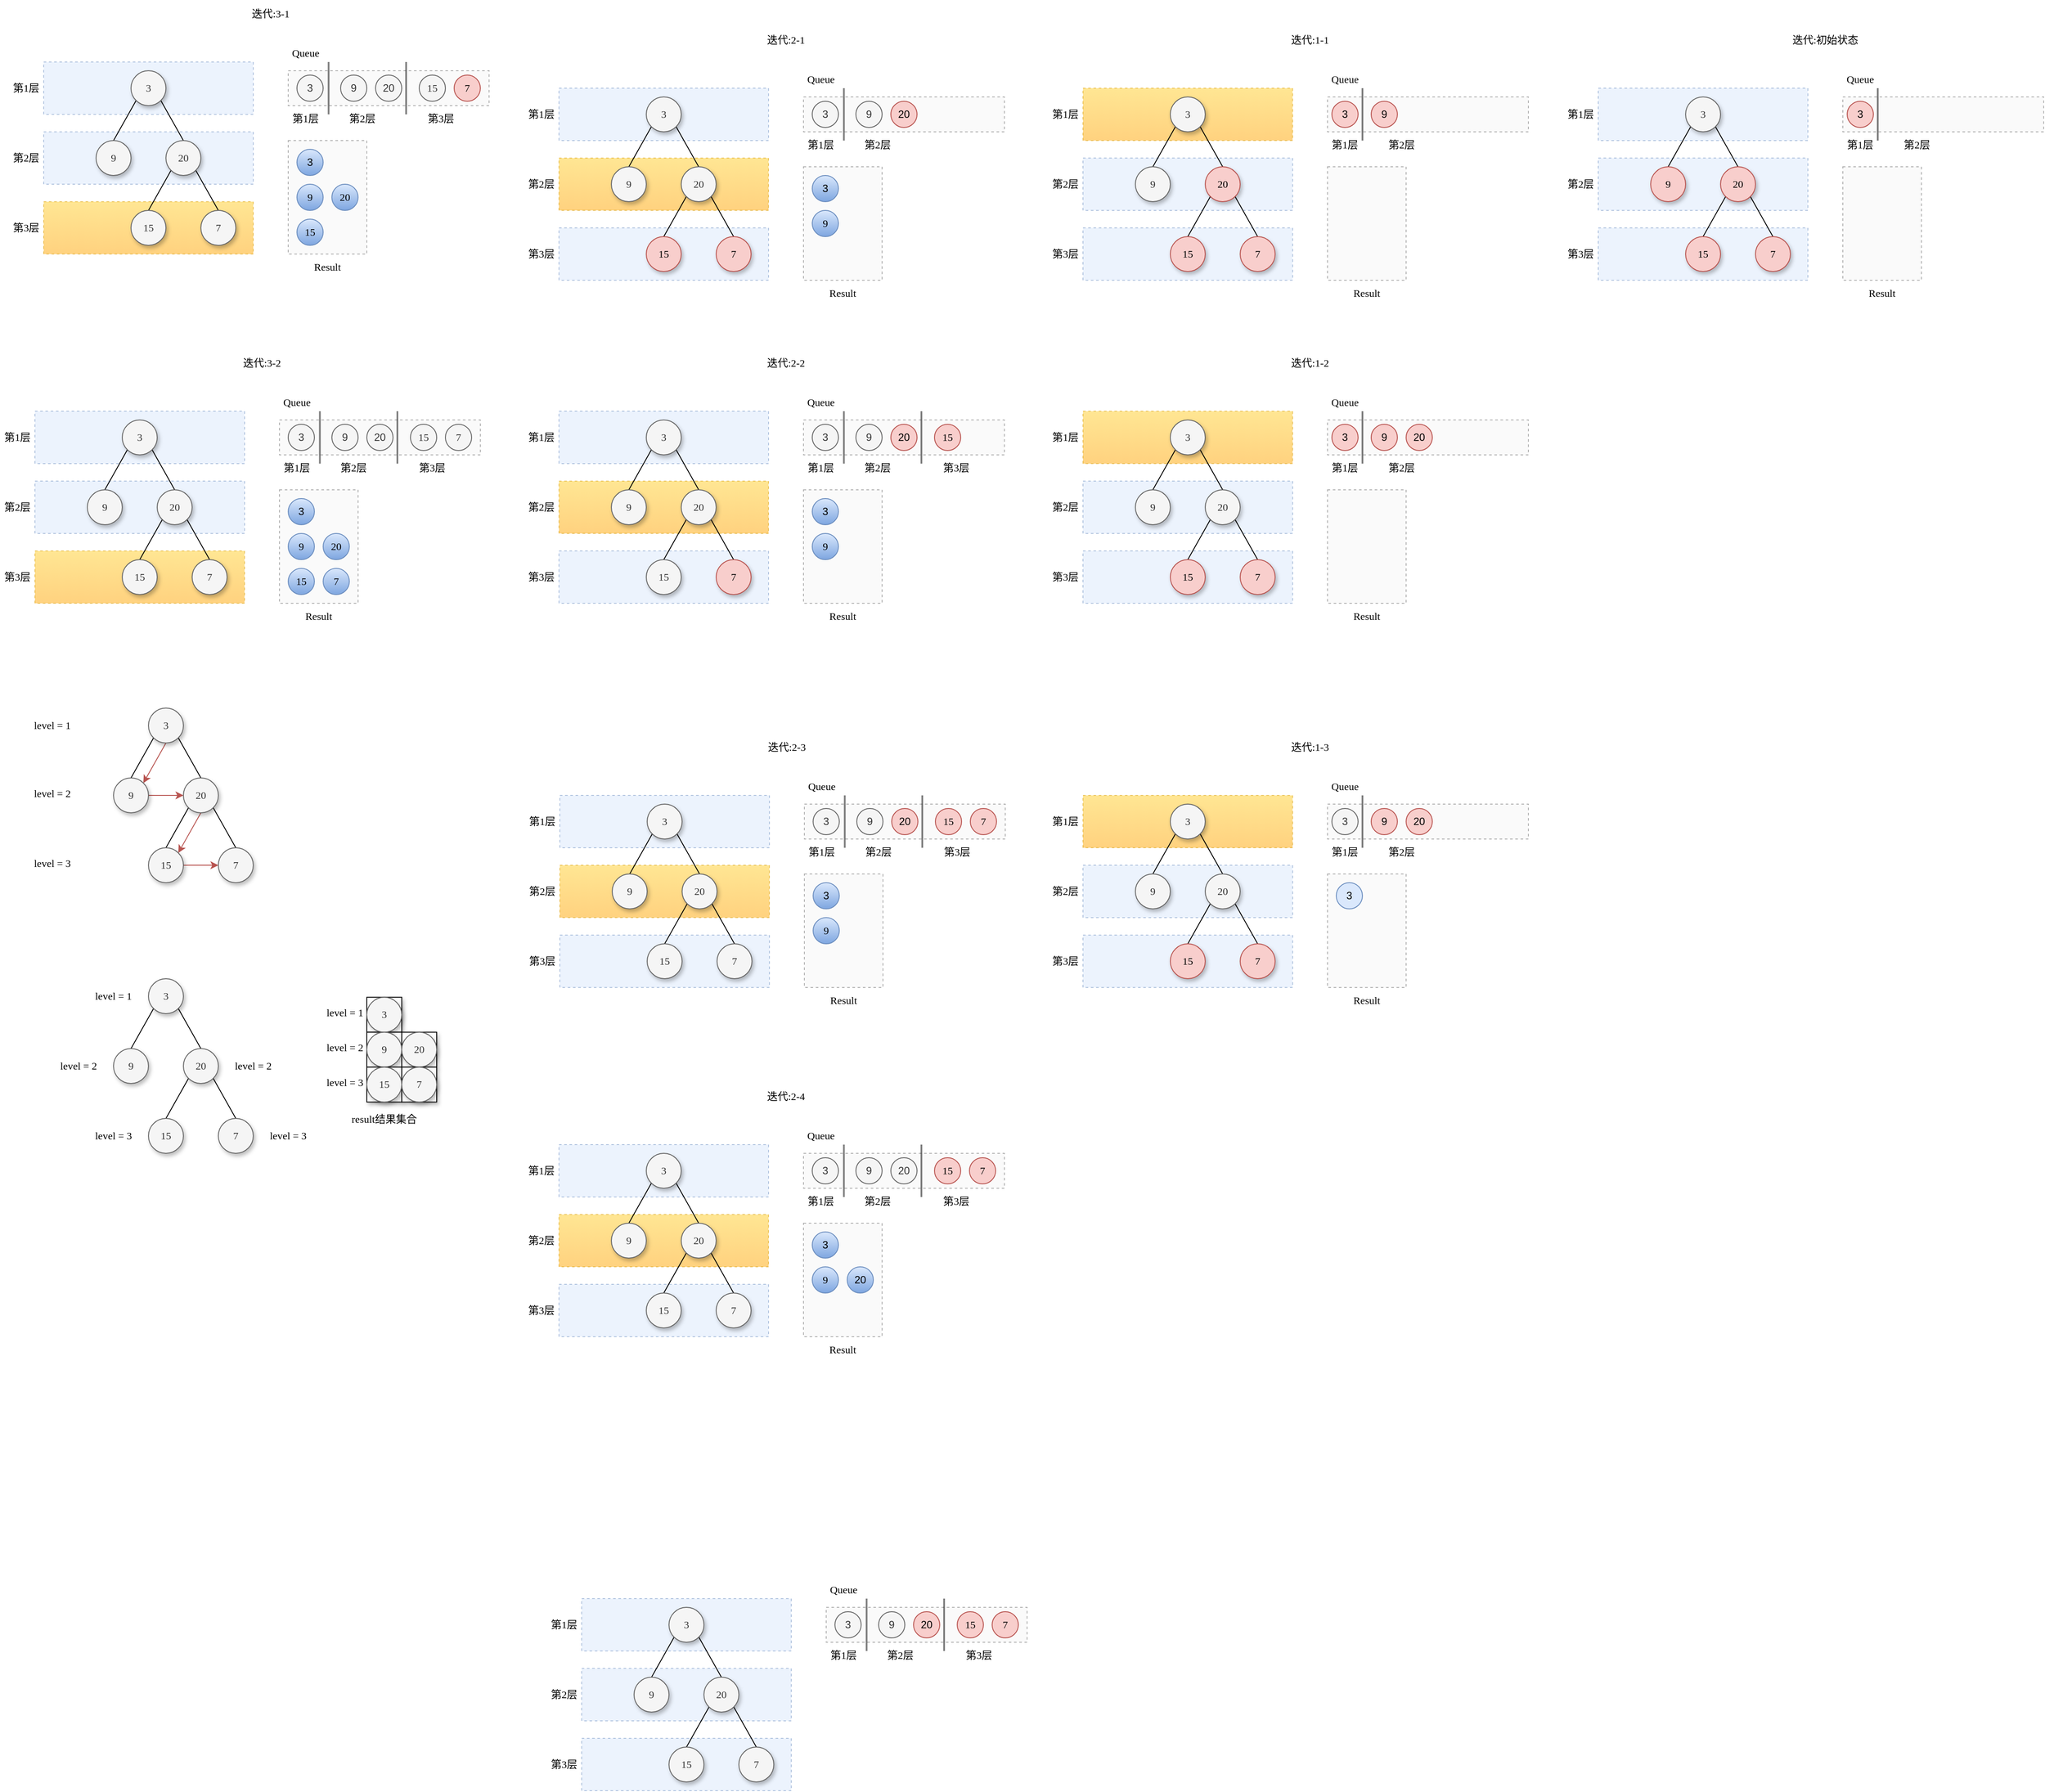 <mxfile version="16.2.4" type="github">
  <diagram id="JakM4qNWl7hJP-m3ATIQ" name="第 1 页">
    <mxGraphModel dx="1796" dy="771" grid="1" gridSize="10" guides="1" tooltips="1" connect="1" arrows="1" fold="1" page="1" pageScale="1" pageWidth="827" pageHeight="1169" background="#ffffff" math="0" shadow="0">
      <root>
        <mxCell id="0" />
        <mxCell id="1" parent="0" />
        <mxCell id="oKhAJ4XqfEPKX5TirftQ-30" value="" style="rounded=0;whiteSpace=wrap;html=1;shadow=0;dashed=1;sketch=0;strokeColor=#666666;opacity=50;fillColor=#f5f5f5;fontColor=#333333;" parent="1" vertex="1">
          <mxGeometry x="420" y="280" width="90" height="130" as="geometry" />
        </mxCell>
        <mxCell id="oKhAJ4XqfEPKX5TirftQ-13" value="" style="rounded=0;whiteSpace=wrap;html=1;shadow=0;sketch=0;fillColor=#ffcd28;strokeColor=#d79b00;opacity=50;dashed=1;gradientColor=#ffa500;" parent="1" vertex="1">
          <mxGeometry x="140" y="350" width="240" height="60" as="geometry" />
        </mxCell>
        <mxCell id="oKhAJ4XqfEPKX5TirftQ-11" value="" style="rounded=0;whiteSpace=wrap;html=1;shadow=0;sketch=0;fillColor=#dae8fc;strokeColor=#6c8ebf;opacity=50;dashed=1;" parent="1" vertex="1">
          <mxGeometry x="140" y="270" width="240" height="60" as="geometry" />
        </mxCell>
        <mxCell id="oKhAJ4XqfEPKX5TirftQ-10" value="" style="rounded=0;whiteSpace=wrap;html=1;shadow=0;sketch=0;fillColor=#dae8fc;strokeColor=#6c8ebf;opacity=50;dashed=1;" parent="1" vertex="1">
          <mxGeometry x="140" y="190" width="240" height="60" as="geometry" />
        </mxCell>
        <mxCell id="oKhAJ4XqfEPKX5TirftQ-6" style="rounded=0;orthogonalLoop=1;jettySize=auto;html=1;exitX=0;exitY=1;exitDx=0;exitDy=0;entryX=0.5;entryY=0;entryDx=0;entryDy=0;endArrow=none;endFill=0;sketch=0;" parent="1" source="oKhAJ4XqfEPKX5TirftQ-1" target="oKhAJ4XqfEPKX5TirftQ-2" edge="1">
          <mxGeometry relative="1" as="geometry" />
        </mxCell>
        <mxCell id="oKhAJ4XqfEPKX5TirftQ-7" style="edgeStyle=none;rounded=0;orthogonalLoop=1;jettySize=auto;html=1;exitX=1;exitY=1;exitDx=0;exitDy=0;entryX=0.5;entryY=0;entryDx=0;entryDy=0;endArrow=none;endFill=0;sketch=0;" parent="1" source="oKhAJ4XqfEPKX5TirftQ-1" target="oKhAJ4XqfEPKX5TirftQ-3" edge="1">
          <mxGeometry relative="1" as="geometry" />
        </mxCell>
        <mxCell id="oKhAJ4XqfEPKX5TirftQ-1" value="&lt;font face=&quot;Comic Sans MS&quot;&gt;3&lt;/font&gt;" style="ellipse;whiteSpace=wrap;html=1;fillColor=#f5f5f5;strokeColor=#666666;shadow=1;fontColor=#333333;sketch=0;" parent="1" vertex="1">
          <mxGeometry x="240" y="200" width="40" height="40" as="geometry" />
        </mxCell>
        <mxCell id="oKhAJ4XqfEPKX5TirftQ-2" value="&lt;font face=&quot;Comic Sans MS&quot;&gt;9&lt;/font&gt;" style="ellipse;whiteSpace=wrap;html=1;fillColor=#f5f5f5;strokeColor=#666666;shadow=1;fontColor=#333333;sketch=0;" parent="1" vertex="1">
          <mxGeometry x="200" y="280" width="40" height="40" as="geometry" />
        </mxCell>
        <mxCell id="oKhAJ4XqfEPKX5TirftQ-8" style="edgeStyle=none;rounded=0;orthogonalLoop=1;jettySize=auto;html=1;exitX=0;exitY=1;exitDx=0;exitDy=0;entryX=0.5;entryY=0;entryDx=0;entryDy=0;endArrow=none;endFill=0;sketch=0;" parent="1" source="oKhAJ4XqfEPKX5TirftQ-3" target="oKhAJ4XqfEPKX5TirftQ-4" edge="1">
          <mxGeometry relative="1" as="geometry" />
        </mxCell>
        <mxCell id="oKhAJ4XqfEPKX5TirftQ-9" style="edgeStyle=none;rounded=0;orthogonalLoop=1;jettySize=auto;html=1;exitX=1;exitY=1;exitDx=0;exitDy=0;entryX=0.5;entryY=0;entryDx=0;entryDy=0;endArrow=none;endFill=0;sketch=0;" parent="1" source="oKhAJ4XqfEPKX5TirftQ-3" target="oKhAJ4XqfEPKX5TirftQ-5" edge="1">
          <mxGeometry relative="1" as="geometry" />
        </mxCell>
        <mxCell id="oKhAJ4XqfEPKX5TirftQ-3" value="&lt;font face=&quot;Comic Sans MS&quot;&gt;20&lt;/font&gt;" style="ellipse;whiteSpace=wrap;html=1;fillColor=#f5f5f5;strokeColor=#666666;shadow=1;fontColor=#333333;sketch=0;" parent="1" vertex="1">
          <mxGeometry x="280" y="280" width="40" height="40" as="geometry" />
        </mxCell>
        <mxCell id="oKhAJ4XqfEPKX5TirftQ-4" value="&lt;font face=&quot;Comic Sans MS&quot;&gt;15&lt;/font&gt;" style="ellipse;whiteSpace=wrap;html=1;fillColor=#f5f5f5;strokeColor=#666666;shadow=1;fontColor=#333333;sketch=0;" parent="1" vertex="1">
          <mxGeometry x="240" y="360" width="40" height="40" as="geometry" />
        </mxCell>
        <mxCell id="oKhAJ4XqfEPKX5TirftQ-5" value="&lt;font face=&quot;Comic Sans MS&quot;&gt;7&lt;/font&gt;" style="ellipse;whiteSpace=wrap;html=1;shadow=1;fillColor=#f5f5f5;fontColor=#333333;strokeColor=#666666;sketch=0;" parent="1" vertex="1">
          <mxGeometry x="320" y="360" width="40" height="40" as="geometry" />
        </mxCell>
        <mxCell id="oKhAJ4XqfEPKX5TirftQ-29" value="&lt;font face=&quot;Comic Sans MS&quot;&gt;Result&lt;/font&gt;" style="text;html=1;strokeColor=none;fillColor=none;align=center;verticalAlign=middle;whiteSpace=wrap;rounded=0;shadow=0;dashed=1;sketch=0;" parent="1" vertex="1">
          <mxGeometry x="420" y="410" width="90" height="30" as="geometry" />
        </mxCell>
        <mxCell id="oKhAJ4XqfEPKX5TirftQ-36" value="" style="rounded=0;whiteSpace=wrap;html=1;shadow=0;dashed=1;sketch=0;strokeColor=#666666;opacity=50;fillColor=#f5f5f5;fontColor=#333333;" parent="1" vertex="1">
          <mxGeometry x="420" y="200" width="230" height="40" as="geometry" />
        </mxCell>
        <mxCell id="oKhAJ4XqfEPKX5TirftQ-37" value="3" style="ellipse;whiteSpace=wrap;html=1;fillColor=#f5f5f5;strokeColor=#666666;shadow=0;fontColor=#333333;sketch=0;" parent="1" vertex="1">
          <mxGeometry x="430" y="205" width="30" height="30" as="geometry" />
        </mxCell>
        <mxCell id="oKhAJ4XqfEPKX5TirftQ-40" value="" style="line;strokeWidth=2;direction=south;html=1;perimeter=backbonePerimeter;points=[];outlineConnect=0;shadow=0;sketch=0;opacity=50;" parent="1" vertex="1">
          <mxGeometry x="452.5" y="190" width="27.5" height="60" as="geometry" />
        </mxCell>
        <mxCell id="oKhAJ4XqfEPKX5TirftQ-41" value="&lt;font face=&quot;Comic Sans MS&quot;&gt;Queue&lt;/font&gt;" style="text;html=1;strokeColor=none;fillColor=none;align=center;verticalAlign=middle;whiteSpace=wrap;rounded=0;shadow=0;sketch=0;opacity=50;" parent="1" vertex="1">
          <mxGeometry x="420" y="160" width="40" height="40" as="geometry" />
        </mxCell>
        <mxCell id="oKhAJ4XqfEPKX5TirftQ-42" value="&lt;font face=&quot;Comic Sans MS&quot;&gt;第1层&lt;/font&gt;" style="text;html=1;strokeColor=none;fillColor=none;align=center;verticalAlign=middle;whiteSpace=wrap;rounded=0;shadow=0;sketch=0;opacity=50;" parent="1" vertex="1">
          <mxGeometry x="420" y="240" width="40" height="30" as="geometry" />
        </mxCell>
        <mxCell id="oKhAJ4XqfEPKX5TirftQ-45" value="迭代:3-1" style="rounded=0;whiteSpace=wrap;html=1;shadow=0;sketch=0;fontFamily=Comic Sans MS;strokeColor=default;strokeWidth=1;opacity=0;" parent="1" vertex="1">
          <mxGeometry x="360" y="120" width="80" height="30" as="geometry" />
        </mxCell>
        <mxCell id="oKhAJ4XqfEPKX5TirftQ-46" value="9" style="ellipse;whiteSpace=wrap;html=1;fillColor=#f5f5f5;strokeColor=#666666;shadow=0;fontColor=#333333;sketch=0;" parent="1" vertex="1">
          <mxGeometry x="480" y="205" width="30" height="30" as="geometry" />
        </mxCell>
        <mxCell id="oKhAJ4XqfEPKX5TirftQ-47" value="20" style="ellipse;whiteSpace=wrap;html=1;fillColor=#f5f5f5;strokeColor=#666666;shadow=0;fontColor=#333333;sketch=0;" parent="1" vertex="1">
          <mxGeometry x="520" y="205" width="30" height="30" as="geometry" />
        </mxCell>
        <mxCell id="oKhAJ4XqfEPKX5TirftQ-48" value="" style="line;strokeWidth=2;direction=south;html=1;perimeter=backbonePerimeter;points=[];outlineConnect=0;shadow=0;sketch=0;opacity=50;" parent="1" vertex="1">
          <mxGeometry x="540" y="190" width="30" height="60" as="geometry" />
        </mxCell>
        <mxCell id="oKhAJ4XqfEPKX5TirftQ-49" value="&lt;font face=&quot;Comic Sans MS&quot;&gt;第2层&lt;/font&gt;" style="text;html=1;strokeColor=none;fillColor=none;align=center;verticalAlign=middle;whiteSpace=wrap;rounded=0;shadow=0;sketch=0;opacity=50;" parent="1" vertex="1">
          <mxGeometry x="460" y="240" width="90" height="30" as="geometry" />
        </mxCell>
        <mxCell id="oKhAJ4XqfEPKX5TirftQ-50" value="&lt;font face=&quot;Comic Sans MS&quot;&gt;第1层&lt;/font&gt;" style="text;html=1;strokeColor=none;fillColor=none;align=center;verticalAlign=middle;whiteSpace=wrap;rounded=0;shadow=0;sketch=0;opacity=50;" parent="1" vertex="1">
          <mxGeometry x="100" y="205" width="40" height="30" as="geometry" />
        </mxCell>
        <mxCell id="oKhAJ4XqfEPKX5TirftQ-51" value="&lt;font face=&quot;Comic Sans MS&quot;&gt;第2层&lt;/font&gt;" style="text;html=1;strokeColor=none;fillColor=none;align=center;verticalAlign=middle;whiteSpace=wrap;rounded=0;shadow=0;sketch=0;opacity=50;" parent="1" vertex="1">
          <mxGeometry x="100" y="282.5" width="40" height="35" as="geometry" />
        </mxCell>
        <mxCell id="oKhAJ4XqfEPKX5TirftQ-52" value="&lt;font face=&quot;Comic Sans MS&quot;&gt;第3层&lt;/font&gt;" style="text;html=1;strokeColor=none;fillColor=none;align=center;verticalAlign=middle;whiteSpace=wrap;rounded=0;shadow=0;sketch=0;opacity=50;" parent="1" vertex="1">
          <mxGeometry x="100" y="362.5" width="40" height="35" as="geometry" />
        </mxCell>
        <mxCell id="oKhAJ4XqfEPKX5TirftQ-53" value="3" style="ellipse;whiteSpace=wrap;html=1;fillColor=#dae8fc;strokeColor=#6c8ebf;shadow=0;sketch=0;gradientColor=#7ea6e0;" parent="1" vertex="1">
          <mxGeometry x="430" y="290" width="30" height="30" as="geometry" />
        </mxCell>
        <mxCell id="oKhAJ4XqfEPKX5TirftQ-56" value="&lt;font face=&quot;Comic Sans MS&quot;&gt;15&lt;/font&gt;" style="ellipse;whiteSpace=wrap;html=1;fillColor=#f5f5f5;strokeColor=#666666;shadow=0;sketch=0;fontColor=#333333;" parent="1" vertex="1">
          <mxGeometry x="570" y="205" width="30" height="30" as="geometry" />
        </mxCell>
        <mxCell id="oKhAJ4XqfEPKX5TirftQ-57" value="&lt;font face=&quot;Comic Sans MS&quot;&gt;7&lt;/font&gt;" style="ellipse;whiteSpace=wrap;html=1;fillColor=#f8cecc;strokeColor=#b85450;shadow=0;sketch=0;" parent="1" vertex="1">
          <mxGeometry x="610" y="205" width="30" height="30" as="geometry" />
        </mxCell>
        <mxCell id="oKhAJ4XqfEPKX5TirftQ-58" value="&lt;font face=&quot;Comic Sans MS&quot;&gt;第3层&lt;/font&gt;" style="text;html=1;strokeColor=none;fillColor=none;align=center;verticalAlign=middle;whiteSpace=wrap;rounded=0;shadow=0;sketch=0;opacity=50;" parent="1" vertex="1">
          <mxGeometry x="550" y="240" width="90" height="30" as="geometry" />
        </mxCell>
        <mxCell id="oKhAJ4XqfEPKX5TirftQ-59" value="&lt;font face=&quot;Comic Sans MS&quot;&gt;9&lt;/font&gt;" style="ellipse;whiteSpace=wrap;html=1;fillColor=#dae8fc;strokeColor=#6c8ebf;shadow=0;sketch=0;gradientColor=#7ea6e0;" parent="1" vertex="1">
          <mxGeometry x="430" y="330" width="30" height="30" as="geometry" />
        </mxCell>
        <mxCell id="oKhAJ4XqfEPKX5TirftQ-60" value="&lt;font face=&quot;Comic Sans MS&quot;&gt;20&lt;/font&gt;" style="ellipse;whiteSpace=wrap;html=1;fillColor=#dae8fc;strokeColor=#6c8ebf;shadow=0;sketch=0;gradientColor=#7ea6e0;" parent="1" vertex="1">
          <mxGeometry x="470" y="330" width="30" height="30" as="geometry" />
        </mxCell>
        <mxCell id="oKhAJ4XqfEPKX5TirftQ-63" value="" style="rounded=0;whiteSpace=wrap;html=1;shadow=0;dashed=1;sketch=0;strokeColor=#666666;opacity=50;fillColor=#f5f5f5;fontColor=#333333;" parent="1" vertex="1">
          <mxGeometry x="1010" y="680" width="90" height="130" as="geometry" />
        </mxCell>
        <mxCell id="oKhAJ4XqfEPKX5TirftQ-64" value="" style="rounded=0;whiteSpace=wrap;html=1;shadow=0;sketch=0;fillColor=#dae8fc;strokeColor=#6c8ebf;opacity=50;dashed=1;" parent="1" vertex="1">
          <mxGeometry x="730" y="750" width="240" height="60" as="geometry" />
        </mxCell>
        <mxCell id="oKhAJ4XqfEPKX5TirftQ-65" value="" style="rounded=0;whiteSpace=wrap;html=1;shadow=0;sketch=0;fillColor=#ffcd28;strokeColor=#d79b00;opacity=50;dashed=1;gradientColor=#ffa500;" parent="1" vertex="1">
          <mxGeometry x="730" y="670" width="240" height="60" as="geometry" />
        </mxCell>
        <mxCell id="oKhAJ4XqfEPKX5TirftQ-66" value="" style="rounded=0;whiteSpace=wrap;html=1;shadow=0;sketch=0;fillColor=#dae8fc;strokeColor=#6c8ebf;opacity=50;dashed=1;" parent="1" vertex="1">
          <mxGeometry x="730" y="590" width="240" height="60" as="geometry" />
        </mxCell>
        <mxCell id="oKhAJ4XqfEPKX5TirftQ-67" style="rounded=0;orthogonalLoop=1;jettySize=auto;html=1;exitX=0;exitY=1;exitDx=0;exitDy=0;entryX=0.5;entryY=0;entryDx=0;entryDy=0;endArrow=none;endFill=0;sketch=0;" parent="1" source="oKhAJ4XqfEPKX5TirftQ-69" target="oKhAJ4XqfEPKX5TirftQ-70" edge="1">
          <mxGeometry relative="1" as="geometry" />
        </mxCell>
        <mxCell id="oKhAJ4XqfEPKX5TirftQ-68" style="edgeStyle=none;rounded=0;orthogonalLoop=1;jettySize=auto;html=1;exitX=1;exitY=1;exitDx=0;exitDy=0;entryX=0.5;entryY=0;entryDx=0;entryDy=0;endArrow=none;endFill=0;sketch=0;" parent="1" source="oKhAJ4XqfEPKX5TirftQ-69" target="oKhAJ4XqfEPKX5TirftQ-73" edge="1">
          <mxGeometry relative="1" as="geometry" />
        </mxCell>
        <mxCell id="oKhAJ4XqfEPKX5TirftQ-69" value="&lt;font face=&quot;Comic Sans MS&quot;&gt;3&lt;/font&gt;" style="ellipse;whiteSpace=wrap;html=1;fillColor=#f5f5f5;strokeColor=#666666;shadow=1;fontColor=#333333;sketch=0;" parent="1" vertex="1">
          <mxGeometry x="830" y="600" width="40" height="40" as="geometry" />
        </mxCell>
        <mxCell id="oKhAJ4XqfEPKX5TirftQ-70" value="&lt;font face=&quot;Comic Sans MS&quot;&gt;9&lt;/font&gt;" style="ellipse;whiteSpace=wrap;html=1;fillColor=#f5f5f5;strokeColor=#666666;shadow=1;fontColor=#333333;sketch=0;" parent="1" vertex="1">
          <mxGeometry x="790" y="680" width="40" height="40" as="geometry" />
        </mxCell>
        <mxCell id="oKhAJ4XqfEPKX5TirftQ-71" style="edgeStyle=none;rounded=0;orthogonalLoop=1;jettySize=auto;html=1;exitX=0;exitY=1;exitDx=0;exitDy=0;entryX=0.5;entryY=0;entryDx=0;entryDy=0;endArrow=none;endFill=0;sketch=0;" parent="1" source="oKhAJ4XqfEPKX5TirftQ-73" target="oKhAJ4XqfEPKX5TirftQ-74" edge="1">
          <mxGeometry relative="1" as="geometry" />
        </mxCell>
        <mxCell id="oKhAJ4XqfEPKX5TirftQ-72" style="edgeStyle=none;rounded=0;orthogonalLoop=1;jettySize=auto;html=1;exitX=1;exitY=1;exitDx=0;exitDy=0;entryX=0.5;entryY=0;entryDx=0;entryDy=0;endArrow=none;endFill=0;sketch=0;" parent="1" source="oKhAJ4XqfEPKX5TirftQ-73" target="oKhAJ4XqfEPKX5TirftQ-75" edge="1">
          <mxGeometry relative="1" as="geometry" />
        </mxCell>
        <mxCell id="oKhAJ4XqfEPKX5TirftQ-73" value="&lt;font face=&quot;Comic Sans MS&quot;&gt;20&lt;/font&gt;" style="ellipse;whiteSpace=wrap;html=1;fillColor=#f5f5f5;strokeColor=#666666;shadow=1;fontColor=#333333;sketch=0;" parent="1" vertex="1">
          <mxGeometry x="870" y="680" width="40" height="40" as="geometry" />
        </mxCell>
        <mxCell id="oKhAJ4XqfEPKX5TirftQ-74" value="&lt;font face=&quot;Comic Sans MS&quot;&gt;15&lt;/font&gt;" style="ellipse;whiteSpace=wrap;html=1;fillColor=#f5f5f5;strokeColor=#666666;shadow=1;fontColor=#333333;sketch=0;" parent="1" vertex="1">
          <mxGeometry x="830" y="760" width="40" height="40" as="geometry" />
        </mxCell>
        <mxCell id="oKhAJ4XqfEPKX5TirftQ-75" value="&lt;font face=&quot;Comic Sans MS&quot;&gt;7&lt;/font&gt;" style="ellipse;whiteSpace=wrap;html=1;shadow=1;fillColor=#f8cecc;strokeColor=#b85450;sketch=0;" parent="1" vertex="1">
          <mxGeometry x="910" y="760" width="40" height="40" as="geometry" />
        </mxCell>
        <mxCell id="oKhAJ4XqfEPKX5TirftQ-76" value="&lt;font face=&quot;Comic Sans MS&quot;&gt;Result&lt;/font&gt;" style="text;html=1;strokeColor=none;fillColor=none;align=center;verticalAlign=middle;whiteSpace=wrap;rounded=0;shadow=0;dashed=1;sketch=0;" parent="1" vertex="1">
          <mxGeometry x="1010" y="810" width="90" height="30" as="geometry" />
        </mxCell>
        <mxCell id="oKhAJ4XqfEPKX5TirftQ-77" value="" style="rounded=0;whiteSpace=wrap;html=1;shadow=0;dashed=1;sketch=0;strokeColor=#666666;opacity=50;fillColor=#f5f5f5;fontColor=#333333;" parent="1" vertex="1">
          <mxGeometry x="1010" y="600" width="230" height="40" as="geometry" />
        </mxCell>
        <mxCell id="oKhAJ4XqfEPKX5TirftQ-78" value="3" style="ellipse;whiteSpace=wrap;html=1;fillColor=#f5f5f5;strokeColor=#666666;shadow=0;fontColor=#333333;sketch=0;" parent="1" vertex="1">
          <mxGeometry x="1020" y="605" width="30" height="30" as="geometry" />
        </mxCell>
        <mxCell id="oKhAJ4XqfEPKX5TirftQ-79" value="" style="line;strokeWidth=2;direction=south;html=1;perimeter=backbonePerimeter;points=[];outlineConnect=0;shadow=0;sketch=0;opacity=50;" parent="1" vertex="1">
          <mxGeometry x="1042.5" y="590" width="27.5" height="60" as="geometry" />
        </mxCell>
        <mxCell id="oKhAJ4XqfEPKX5TirftQ-80" value="&lt;font face=&quot;Comic Sans MS&quot;&gt;Queue&lt;/font&gt;" style="text;html=1;strokeColor=none;fillColor=none;align=center;verticalAlign=middle;whiteSpace=wrap;rounded=0;shadow=0;sketch=0;opacity=50;" parent="1" vertex="1">
          <mxGeometry x="1010" y="560" width="40" height="40" as="geometry" />
        </mxCell>
        <mxCell id="oKhAJ4XqfEPKX5TirftQ-81" value="&lt;font face=&quot;Comic Sans MS&quot;&gt;第1层&lt;/font&gt;" style="text;html=1;strokeColor=none;fillColor=none;align=center;verticalAlign=middle;whiteSpace=wrap;rounded=0;shadow=0;sketch=0;opacity=50;" parent="1" vertex="1">
          <mxGeometry x="1010" y="640" width="40" height="30" as="geometry" />
        </mxCell>
        <mxCell id="oKhAJ4XqfEPKX5TirftQ-82" value="迭代:2-2" style="rounded=0;whiteSpace=wrap;html=1;shadow=0;sketch=0;fontFamily=Comic Sans MS;strokeColor=default;strokeWidth=1;opacity=0;" parent="1" vertex="1">
          <mxGeometry x="950" y="520" width="80" height="30" as="geometry" />
        </mxCell>
        <mxCell id="oKhAJ4XqfEPKX5TirftQ-83" value="9" style="ellipse;whiteSpace=wrap;html=1;fillColor=#f5f5f5;strokeColor=#666666;shadow=0;fontColor=#333333;sketch=0;" parent="1" vertex="1">
          <mxGeometry x="1070" y="605" width="30" height="30" as="geometry" />
        </mxCell>
        <mxCell id="oKhAJ4XqfEPKX5TirftQ-84" value="20" style="ellipse;whiteSpace=wrap;html=1;fillColor=#f8cecc;strokeColor=#b85450;shadow=0;sketch=0;" parent="1" vertex="1">
          <mxGeometry x="1110" y="605" width="30" height="30" as="geometry" />
        </mxCell>
        <mxCell id="oKhAJ4XqfEPKX5TirftQ-85" value="" style="line;strokeWidth=2;direction=south;html=1;perimeter=backbonePerimeter;points=[];outlineConnect=0;shadow=0;sketch=0;opacity=50;" parent="1" vertex="1">
          <mxGeometry x="1130" y="590" width="30" height="60" as="geometry" />
        </mxCell>
        <mxCell id="oKhAJ4XqfEPKX5TirftQ-86" value="&lt;font face=&quot;Comic Sans MS&quot;&gt;第2层&lt;/font&gt;" style="text;html=1;strokeColor=none;fillColor=none;align=center;verticalAlign=middle;whiteSpace=wrap;rounded=0;shadow=0;sketch=0;opacity=50;" parent="1" vertex="1">
          <mxGeometry x="1050" y="640" width="90" height="30" as="geometry" />
        </mxCell>
        <mxCell id="oKhAJ4XqfEPKX5TirftQ-87" value="&lt;font face=&quot;Comic Sans MS&quot;&gt;第1层&lt;/font&gt;" style="text;html=1;strokeColor=none;fillColor=none;align=center;verticalAlign=middle;whiteSpace=wrap;rounded=0;shadow=0;sketch=0;opacity=50;" parent="1" vertex="1">
          <mxGeometry x="690" y="605" width="40" height="30" as="geometry" />
        </mxCell>
        <mxCell id="oKhAJ4XqfEPKX5TirftQ-88" value="&lt;font face=&quot;Comic Sans MS&quot;&gt;第2层&lt;/font&gt;" style="text;html=1;strokeColor=none;fillColor=none;align=center;verticalAlign=middle;whiteSpace=wrap;rounded=0;shadow=0;sketch=0;opacity=50;" parent="1" vertex="1">
          <mxGeometry x="690" y="682.5" width="40" height="35" as="geometry" />
        </mxCell>
        <mxCell id="oKhAJ4XqfEPKX5TirftQ-89" value="&lt;font face=&quot;Comic Sans MS&quot;&gt;第3层&lt;/font&gt;" style="text;html=1;strokeColor=none;fillColor=none;align=center;verticalAlign=middle;whiteSpace=wrap;rounded=0;shadow=0;sketch=0;opacity=50;" parent="1" vertex="1">
          <mxGeometry x="690" y="762.5" width="40" height="35" as="geometry" />
        </mxCell>
        <mxCell id="oKhAJ4XqfEPKX5TirftQ-90" value="3" style="ellipse;whiteSpace=wrap;html=1;fillColor=#dae8fc;strokeColor=#6c8ebf;shadow=0;sketch=0;gradientColor=#7ea6e0;" parent="1" vertex="1">
          <mxGeometry x="1020" y="690" width="30" height="30" as="geometry" />
        </mxCell>
        <mxCell id="oKhAJ4XqfEPKX5TirftQ-91" value="&lt;font face=&quot;Comic Sans MS&quot;&gt;15&lt;/font&gt;" style="ellipse;whiteSpace=wrap;html=1;fillColor=#f8cecc;strokeColor=#b85450;shadow=0;sketch=0;" parent="1" vertex="1">
          <mxGeometry x="1160" y="605" width="30" height="30" as="geometry" />
        </mxCell>
        <mxCell id="oKhAJ4XqfEPKX5TirftQ-93" value="&lt;font face=&quot;Comic Sans MS&quot;&gt;第3层&lt;/font&gt;" style="text;html=1;strokeColor=none;fillColor=none;align=center;verticalAlign=middle;whiteSpace=wrap;rounded=0;shadow=0;sketch=0;opacity=50;" parent="1" vertex="1">
          <mxGeometry x="1140" y="640" width="90" height="30" as="geometry" />
        </mxCell>
        <mxCell id="oKhAJ4XqfEPKX5TirftQ-94" value="&lt;font face=&quot;Comic Sans MS&quot;&gt;9&lt;/font&gt;" style="ellipse;whiteSpace=wrap;html=1;fillColor=#dae8fc;strokeColor=#6c8ebf;shadow=0;sketch=0;gradientColor=#7ea6e0;" parent="1" vertex="1">
          <mxGeometry x="1020" y="730" width="30" height="30" as="geometry" />
        </mxCell>
        <mxCell id="oKhAJ4XqfEPKX5TirftQ-98" value="" style="rounded=0;whiteSpace=wrap;html=1;shadow=0;dashed=1;sketch=0;strokeColor=#666666;opacity=50;fillColor=#f5f5f5;fontColor=#333333;" parent="1" vertex="1">
          <mxGeometry x="1610" y="680" width="90" height="130" as="geometry" />
        </mxCell>
        <mxCell id="oKhAJ4XqfEPKX5TirftQ-99" value="" style="rounded=0;whiteSpace=wrap;html=1;shadow=0;sketch=0;fillColor=#dae8fc;strokeColor=#6c8ebf;opacity=50;dashed=1;" parent="1" vertex="1">
          <mxGeometry x="1330" y="750" width="240" height="60" as="geometry" />
        </mxCell>
        <mxCell id="oKhAJ4XqfEPKX5TirftQ-100" value="" style="rounded=0;whiteSpace=wrap;html=1;shadow=0;sketch=0;fillColor=#dae8fc;strokeColor=#6c8ebf;opacity=50;dashed=1;" parent="1" vertex="1">
          <mxGeometry x="1330" y="670" width="240" height="60" as="geometry" />
        </mxCell>
        <mxCell id="oKhAJ4XqfEPKX5TirftQ-101" value="" style="rounded=0;whiteSpace=wrap;html=1;shadow=0;sketch=0;fillColor=#ffcd28;strokeColor=#d79b00;opacity=50;dashed=1;gradientColor=#ffa500;" parent="1" vertex="1">
          <mxGeometry x="1330" y="590" width="240" height="60" as="geometry" />
        </mxCell>
        <mxCell id="oKhAJ4XqfEPKX5TirftQ-102" style="rounded=0;orthogonalLoop=1;jettySize=auto;html=1;exitX=0;exitY=1;exitDx=0;exitDy=0;entryX=0.5;entryY=0;entryDx=0;entryDy=0;endArrow=none;endFill=0;" parent="1" source="oKhAJ4XqfEPKX5TirftQ-104" target="oKhAJ4XqfEPKX5TirftQ-105" edge="1">
          <mxGeometry relative="1" as="geometry" />
        </mxCell>
        <mxCell id="oKhAJ4XqfEPKX5TirftQ-103" style="edgeStyle=none;rounded=0;orthogonalLoop=1;jettySize=auto;html=1;exitX=1;exitY=1;exitDx=0;exitDy=0;entryX=0.5;entryY=0;entryDx=0;entryDy=0;endArrow=none;endFill=0;" parent="1" source="oKhAJ4XqfEPKX5TirftQ-104" target="oKhAJ4XqfEPKX5TirftQ-108" edge="1">
          <mxGeometry relative="1" as="geometry" />
        </mxCell>
        <mxCell id="oKhAJ4XqfEPKX5TirftQ-104" value="&lt;font face=&quot;Comic Sans MS&quot;&gt;3&lt;/font&gt;" style="ellipse;whiteSpace=wrap;html=1;fillColor=#f5f5f5;strokeColor=#666666;shadow=1;fontColor=#333333;" parent="1" vertex="1">
          <mxGeometry x="1430" y="600" width="40" height="40" as="geometry" />
        </mxCell>
        <mxCell id="oKhAJ4XqfEPKX5TirftQ-105" value="&lt;font face=&quot;Comic Sans MS&quot;&gt;9&lt;/font&gt;" style="ellipse;whiteSpace=wrap;html=1;fillColor=#f5f5f5;strokeColor=#666666;shadow=1;fontColor=#333333;" parent="1" vertex="1">
          <mxGeometry x="1390" y="680" width="40" height="40" as="geometry" />
        </mxCell>
        <mxCell id="oKhAJ4XqfEPKX5TirftQ-106" style="edgeStyle=none;rounded=0;orthogonalLoop=1;jettySize=auto;html=1;exitX=0;exitY=1;exitDx=0;exitDy=0;entryX=0.5;entryY=0;entryDx=0;entryDy=0;endArrow=none;endFill=0;" parent="1" source="oKhAJ4XqfEPKX5TirftQ-108" target="oKhAJ4XqfEPKX5TirftQ-109" edge="1">
          <mxGeometry relative="1" as="geometry" />
        </mxCell>
        <mxCell id="oKhAJ4XqfEPKX5TirftQ-107" style="edgeStyle=none;rounded=0;orthogonalLoop=1;jettySize=auto;html=1;exitX=1;exitY=1;exitDx=0;exitDy=0;entryX=0.5;entryY=0;entryDx=0;entryDy=0;endArrow=none;endFill=0;" parent="1" source="oKhAJ4XqfEPKX5TirftQ-108" target="oKhAJ4XqfEPKX5TirftQ-110" edge="1">
          <mxGeometry relative="1" as="geometry" />
        </mxCell>
        <mxCell id="oKhAJ4XqfEPKX5TirftQ-108" value="&lt;font face=&quot;Comic Sans MS&quot;&gt;20&lt;/font&gt;" style="ellipse;whiteSpace=wrap;html=1;fillColor=#f5f5f5;strokeColor=#666666;shadow=1;fontColor=#333333;" parent="1" vertex="1">
          <mxGeometry x="1470" y="680" width="40" height="40" as="geometry" />
        </mxCell>
        <mxCell id="oKhAJ4XqfEPKX5TirftQ-109" value="&lt;font face=&quot;Comic Sans MS&quot;&gt;15&lt;/font&gt;" style="ellipse;whiteSpace=wrap;html=1;fillColor=#f8cecc;strokeColor=#b85450;shadow=1;" parent="1" vertex="1">
          <mxGeometry x="1430" y="760" width="40" height="40" as="geometry" />
        </mxCell>
        <mxCell id="oKhAJ4XqfEPKX5TirftQ-110" value="&lt;font face=&quot;Comic Sans MS&quot;&gt;7&lt;/font&gt;" style="ellipse;whiteSpace=wrap;html=1;shadow=1;fillColor=#f8cecc;strokeColor=#b85450;" parent="1" vertex="1">
          <mxGeometry x="1510" y="760" width="40" height="40" as="geometry" />
        </mxCell>
        <mxCell id="oKhAJ4XqfEPKX5TirftQ-111" value="&lt;font face=&quot;Comic Sans MS&quot;&gt;Result&lt;/font&gt;" style="text;html=1;strokeColor=none;fillColor=none;align=center;verticalAlign=middle;whiteSpace=wrap;rounded=0;shadow=0;dashed=1;sketch=0;" parent="1" vertex="1">
          <mxGeometry x="1610" y="810" width="90" height="30" as="geometry" />
        </mxCell>
        <mxCell id="oKhAJ4XqfEPKX5TirftQ-112" value="" style="rounded=0;whiteSpace=wrap;html=1;shadow=0;dashed=1;sketch=0;strokeColor=#666666;opacity=50;fillColor=#f5f5f5;fontColor=#333333;" parent="1" vertex="1">
          <mxGeometry x="1610" y="600" width="230" height="40" as="geometry" />
        </mxCell>
        <mxCell id="oKhAJ4XqfEPKX5TirftQ-113" value="3" style="ellipse;whiteSpace=wrap;html=1;fillColor=#f8cecc;strokeColor=#b85450;shadow=0;" parent="1" vertex="1">
          <mxGeometry x="1615" y="605" width="30" height="30" as="geometry" />
        </mxCell>
        <mxCell id="oKhAJ4XqfEPKX5TirftQ-114" value="" style="line;strokeWidth=2;direction=south;html=1;perimeter=backbonePerimeter;points=[];outlineConnect=0;shadow=0;sketch=0;opacity=50;" parent="1" vertex="1">
          <mxGeometry x="1642.5" y="590" width="15" height="60" as="geometry" />
        </mxCell>
        <mxCell id="oKhAJ4XqfEPKX5TirftQ-115" value="&lt;font face=&quot;Comic Sans MS&quot;&gt;Queue&lt;/font&gt;" style="text;html=1;strokeColor=none;fillColor=none;align=center;verticalAlign=middle;whiteSpace=wrap;rounded=0;shadow=0;sketch=0;opacity=50;" parent="1" vertex="1">
          <mxGeometry x="1610" y="560" width="40" height="40" as="geometry" />
        </mxCell>
        <mxCell id="oKhAJ4XqfEPKX5TirftQ-116" value="&lt;font face=&quot;Comic Sans MS&quot;&gt;第1层&lt;/font&gt;" style="text;html=1;strokeColor=none;fillColor=none;align=center;verticalAlign=middle;whiteSpace=wrap;rounded=0;shadow=0;sketch=0;opacity=50;" parent="1" vertex="1">
          <mxGeometry x="1610" y="640" width="40" height="30" as="geometry" />
        </mxCell>
        <mxCell id="oKhAJ4XqfEPKX5TirftQ-117" value="迭代:1-2" style="rounded=0;whiteSpace=wrap;html=1;shadow=0;sketch=0;fontFamily=Comic Sans MS;strokeColor=default;strokeWidth=1;opacity=0;" parent="1" vertex="1">
          <mxGeometry x="1550" y="520" width="80" height="30" as="geometry" />
        </mxCell>
        <mxCell id="oKhAJ4XqfEPKX5TirftQ-118" value="9" style="ellipse;whiteSpace=wrap;html=1;fillColor=#f8cecc;strokeColor=#b85450;shadow=0;" parent="1" vertex="1">
          <mxGeometry x="1660" y="605" width="30" height="30" as="geometry" />
        </mxCell>
        <mxCell id="oKhAJ4XqfEPKX5TirftQ-119" value="20" style="ellipse;whiteSpace=wrap;html=1;fillColor=#f8cecc;strokeColor=#b85450;shadow=0;" parent="1" vertex="1">
          <mxGeometry x="1700" y="605" width="30" height="30" as="geometry" />
        </mxCell>
        <mxCell id="oKhAJ4XqfEPKX5TirftQ-121" value="&lt;font face=&quot;Comic Sans MS&quot;&gt;第2层&lt;/font&gt;" style="text;html=1;strokeColor=none;fillColor=none;align=center;verticalAlign=middle;whiteSpace=wrap;rounded=0;shadow=0;sketch=0;opacity=50;" parent="1" vertex="1">
          <mxGeometry x="1650" y="640" width="90" height="30" as="geometry" />
        </mxCell>
        <mxCell id="oKhAJ4XqfEPKX5TirftQ-122" value="&lt;font face=&quot;Comic Sans MS&quot;&gt;第1层&lt;/font&gt;" style="text;html=1;strokeColor=none;fillColor=none;align=center;verticalAlign=middle;whiteSpace=wrap;rounded=0;shadow=0;sketch=0;opacity=50;" parent="1" vertex="1">
          <mxGeometry x="1290" y="605" width="40" height="30" as="geometry" />
        </mxCell>
        <mxCell id="oKhAJ4XqfEPKX5TirftQ-123" value="&lt;font face=&quot;Comic Sans MS&quot;&gt;第2层&lt;/font&gt;" style="text;html=1;strokeColor=none;fillColor=none;align=center;verticalAlign=middle;whiteSpace=wrap;rounded=0;shadow=0;sketch=0;opacity=50;" parent="1" vertex="1">
          <mxGeometry x="1290" y="682.5" width="40" height="35" as="geometry" />
        </mxCell>
        <mxCell id="oKhAJ4XqfEPKX5TirftQ-124" value="&lt;font face=&quot;Comic Sans MS&quot;&gt;第3层&lt;/font&gt;" style="text;html=1;strokeColor=none;fillColor=none;align=center;verticalAlign=middle;whiteSpace=wrap;rounded=0;shadow=0;sketch=0;opacity=50;" parent="1" vertex="1">
          <mxGeometry x="1290" y="762.5" width="40" height="35" as="geometry" />
        </mxCell>
        <mxCell id="oKhAJ4XqfEPKX5TirftQ-131" value="" style="rounded=0;whiteSpace=wrap;html=1;shadow=0;dashed=1;sketch=0;strokeColor=#666666;opacity=50;fillColor=#f5f5f5;fontColor=#333333;" parent="1" vertex="1">
          <mxGeometry x="2200" y="310" width="90" height="130" as="geometry" />
        </mxCell>
        <mxCell id="oKhAJ4XqfEPKX5TirftQ-132" value="" style="rounded=0;whiteSpace=wrap;html=1;shadow=0;sketch=0;fillColor=#dae8fc;strokeColor=#6c8ebf;opacity=50;dashed=1;" parent="1" vertex="1">
          <mxGeometry x="1920" y="380" width="240" height="60" as="geometry" />
        </mxCell>
        <mxCell id="oKhAJ4XqfEPKX5TirftQ-133" value="" style="rounded=0;whiteSpace=wrap;html=1;shadow=0;sketch=0;fillColor=#dae8fc;strokeColor=#6c8ebf;opacity=50;dashed=1;" parent="1" vertex="1">
          <mxGeometry x="1920" y="300" width="240" height="60" as="geometry" />
        </mxCell>
        <mxCell id="oKhAJ4XqfEPKX5TirftQ-134" value="" style="rounded=0;whiteSpace=wrap;html=1;shadow=0;sketch=0;fillColor=#dae8fc;strokeColor=#6c8ebf;opacity=50;dashed=1;" parent="1" vertex="1">
          <mxGeometry x="1920" y="220" width="240" height="60" as="geometry" />
        </mxCell>
        <mxCell id="oKhAJ4XqfEPKX5TirftQ-135" style="rounded=0;orthogonalLoop=1;jettySize=auto;html=1;exitX=0;exitY=1;exitDx=0;exitDy=0;entryX=0.5;entryY=0;entryDx=0;entryDy=0;endArrow=none;endFill=0;sketch=0;" parent="1" source="oKhAJ4XqfEPKX5TirftQ-137" target="oKhAJ4XqfEPKX5TirftQ-138" edge="1">
          <mxGeometry relative="1" as="geometry" />
        </mxCell>
        <mxCell id="oKhAJ4XqfEPKX5TirftQ-136" style="edgeStyle=none;rounded=0;orthogonalLoop=1;jettySize=auto;html=1;exitX=1;exitY=1;exitDx=0;exitDy=0;entryX=0.5;entryY=0;entryDx=0;entryDy=0;endArrow=none;endFill=0;sketch=0;" parent="1" source="oKhAJ4XqfEPKX5TirftQ-137" target="oKhAJ4XqfEPKX5TirftQ-141" edge="1">
          <mxGeometry relative="1" as="geometry" />
        </mxCell>
        <mxCell id="oKhAJ4XqfEPKX5TirftQ-137" value="&lt;font face=&quot;Comic Sans MS&quot;&gt;3&lt;/font&gt;" style="ellipse;whiteSpace=wrap;html=1;fillColor=#f5f5f5;strokeColor=#666666;shadow=1;fontColor=#333333;sketch=0;" parent="1" vertex="1">
          <mxGeometry x="2020" y="230" width="40" height="40" as="geometry" />
        </mxCell>
        <mxCell id="oKhAJ4XqfEPKX5TirftQ-138" value="&lt;font face=&quot;Comic Sans MS&quot;&gt;9&lt;/font&gt;" style="ellipse;whiteSpace=wrap;html=1;fillColor=#f8cecc;strokeColor=#b85450;shadow=1;sketch=0;" parent="1" vertex="1">
          <mxGeometry x="1980" y="310" width="40" height="40" as="geometry" />
        </mxCell>
        <mxCell id="oKhAJ4XqfEPKX5TirftQ-139" style="edgeStyle=none;rounded=0;orthogonalLoop=1;jettySize=auto;html=1;exitX=0;exitY=1;exitDx=0;exitDy=0;entryX=0.5;entryY=0;entryDx=0;entryDy=0;endArrow=none;endFill=0;sketch=0;" parent="1" source="oKhAJ4XqfEPKX5TirftQ-141" target="oKhAJ4XqfEPKX5TirftQ-142" edge="1">
          <mxGeometry relative="1" as="geometry" />
        </mxCell>
        <mxCell id="oKhAJ4XqfEPKX5TirftQ-140" style="edgeStyle=none;rounded=0;orthogonalLoop=1;jettySize=auto;html=1;exitX=1;exitY=1;exitDx=0;exitDy=0;entryX=0.5;entryY=0;entryDx=0;entryDy=0;endArrow=none;endFill=0;sketch=0;" parent="1" source="oKhAJ4XqfEPKX5TirftQ-141" target="oKhAJ4XqfEPKX5TirftQ-143" edge="1">
          <mxGeometry relative="1" as="geometry" />
        </mxCell>
        <mxCell id="oKhAJ4XqfEPKX5TirftQ-141" value="&lt;font face=&quot;Comic Sans MS&quot;&gt;20&lt;/font&gt;" style="ellipse;whiteSpace=wrap;html=1;fillColor=#f8cecc;strokeColor=#b85450;shadow=1;sketch=0;" parent="1" vertex="1">
          <mxGeometry x="2060" y="310" width="40" height="40" as="geometry" />
        </mxCell>
        <mxCell id="oKhAJ4XqfEPKX5TirftQ-142" value="&lt;font face=&quot;Comic Sans MS&quot;&gt;15&lt;/font&gt;" style="ellipse;whiteSpace=wrap;html=1;fillColor=#f8cecc;strokeColor=#b85450;shadow=1;sketch=0;" parent="1" vertex="1">
          <mxGeometry x="2020" y="390" width="40" height="40" as="geometry" />
        </mxCell>
        <mxCell id="oKhAJ4XqfEPKX5TirftQ-143" value="&lt;font face=&quot;Comic Sans MS&quot;&gt;7&lt;/font&gt;" style="ellipse;whiteSpace=wrap;html=1;shadow=1;fillColor=#f8cecc;strokeColor=#b85450;sketch=0;" parent="1" vertex="1">
          <mxGeometry x="2100" y="390" width="40" height="40" as="geometry" />
        </mxCell>
        <mxCell id="oKhAJ4XqfEPKX5TirftQ-144" value="&lt;font face=&quot;Comic Sans MS&quot;&gt;Result&lt;/font&gt;" style="text;html=1;strokeColor=none;fillColor=none;align=center;verticalAlign=middle;whiteSpace=wrap;rounded=0;shadow=0;dashed=1;sketch=0;" parent="1" vertex="1">
          <mxGeometry x="2200" y="440" width="90" height="30" as="geometry" />
        </mxCell>
        <mxCell id="oKhAJ4XqfEPKX5TirftQ-145" value="" style="rounded=0;whiteSpace=wrap;html=1;shadow=0;dashed=1;sketch=0;strokeColor=#666666;opacity=50;fillColor=#f5f5f5;fontColor=#333333;" parent="1" vertex="1">
          <mxGeometry x="2200" y="230" width="230" height="40" as="geometry" />
        </mxCell>
        <mxCell id="oKhAJ4XqfEPKX5TirftQ-146" value="3" style="ellipse;whiteSpace=wrap;html=1;fillColor=#f8cecc;strokeColor=#b85450;shadow=0;" parent="1" vertex="1">
          <mxGeometry x="2205" y="235" width="30" height="30" as="geometry" />
        </mxCell>
        <mxCell id="oKhAJ4XqfEPKX5TirftQ-147" value="" style="line;strokeWidth=2;direction=south;html=1;perimeter=backbonePerimeter;points=[];outlineConnect=0;shadow=0;sketch=0;opacity=50;" parent="1" vertex="1">
          <mxGeometry x="2232.5" y="220" width="15" height="60" as="geometry" />
        </mxCell>
        <mxCell id="oKhAJ4XqfEPKX5TirftQ-148" value="&lt;font face=&quot;Comic Sans MS&quot;&gt;Queue&lt;/font&gt;" style="text;html=1;strokeColor=none;fillColor=none;align=center;verticalAlign=middle;whiteSpace=wrap;rounded=0;shadow=0;sketch=0;opacity=50;" parent="1" vertex="1">
          <mxGeometry x="2200" y="190" width="40" height="40" as="geometry" />
        </mxCell>
        <mxCell id="oKhAJ4XqfEPKX5TirftQ-149" value="&lt;font face=&quot;Comic Sans MS&quot;&gt;第1层&lt;/font&gt;" style="text;html=1;strokeColor=none;fillColor=none;align=center;verticalAlign=middle;whiteSpace=wrap;rounded=0;shadow=0;sketch=0;opacity=50;" parent="1" vertex="1">
          <mxGeometry x="2200" y="270" width="40" height="30" as="geometry" />
        </mxCell>
        <mxCell id="oKhAJ4XqfEPKX5TirftQ-150" value="迭代:初始状态" style="rounded=0;whiteSpace=wrap;html=1;shadow=0;sketch=0;fontFamily=Comic Sans MS;strokeColor=default;strokeWidth=1;opacity=0;" parent="1" vertex="1">
          <mxGeometry x="2140" y="150" width="80" height="30" as="geometry" />
        </mxCell>
        <mxCell id="oKhAJ4XqfEPKX5TirftQ-153" value="&lt;font face=&quot;Comic Sans MS&quot;&gt;第2层&lt;/font&gt;" style="text;html=1;strokeColor=none;fillColor=none;align=center;verticalAlign=middle;whiteSpace=wrap;rounded=0;shadow=0;sketch=0;opacity=50;" parent="1" vertex="1">
          <mxGeometry x="2240" y="270" width="90" height="30" as="geometry" />
        </mxCell>
        <mxCell id="oKhAJ4XqfEPKX5TirftQ-154" value="&lt;font face=&quot;Comic Sans MS&quot;&gt;第1层&lt;/font&gt;" style="text;html=1;strokeColor=none;fillColor=none;align=center;verticalAlign=middle;whiteSpace=wrap;rounded=0;shadow=0;sketch=0;opacity=50;" parent="1" vertex="1">
          <mxGeometry x="1880" y="235" width="40" height="30" as="geometry" />
        </mxCell>
        <mxCell id="oKhAJ4XqfEPKX5TirftQ-155" value="&lt;font face=&quot;Comic Sans MS&quot;&gt;第2层&lt;/font&gt;" style="text;html=1;strokeColor=none;fillColor=none;align=center;verticalAlign=middle;whiteSpace=wrap;rounded=0;shadow=0;sketch=0;opacity=50;" parent="1" vertex="1">
          <mxGeometry x="1880" y="312.5" width="40" height="35" as="geometry" />
        </mxCell>
        <mxCell id="oKhAJ4XqfEPKX5TirftQ-156" value="&lt;font face=&quot;Comic Sans MS&quot;&gt;第3层&lt;/font&gt;" style="text;html=1;strokeColor=none;fillColor=none;align=center;verticalAlign=middle;whiteSpace=wrap;rounded=0;shadow=0;sketch=0;opacity=50;" parent="1" vertex="1">
          <mxGeometry x="1880" y="392.5" width="40" height="35" as="geometry" />
        </mxCell>
        <mxCell id="oKhAJ4XqfEPKX5TirftQ-160" value="" style="rounded=0;whiteSpace=wrap;html=1;shadow=0;dashed=1;sketch=0;strokeColor=#666666;opacity=50;fillColor=#f5f5f5;fontColor=#333333;" parent="1" vertex="1">
          <mxGeometry x="1610" y="310" width="90" height="130" as="geometry" />
        </mxCell>
        <mxCell id="oKhAJ4XqfEPKX5TirftQ-161" value="" style="rounded=0;whiteSpace=wrap;html=1;shadow=0;sketch=0;fillColor=#dae8fc;strokeColor=#6c8ebf;opacity=50;dashed=1;" parent="1" vertex="1">
          <mxGeometry x="1330" y="380" width="240" height="60" as="geometry" />
        </mxCell>
        <mxCell id="oKhAJ4XqfEPKX5TirftQ-162" value="" style="rounded=0;whiteSpace=wrap;html=1;shadow=0;sketch=0;fillColor=#dae8fc;strokeColor=#6c8ebf;opacity=50;dashed=1;" parent="1" vertex="1">
          <mxGeometry x="1330" y="300" width="240" height="60" as="geometry" />
        </mxCell>
        <mxCell id="oKhAJ4XqfEPKX5TirftQ-163" value="" style="rounded=0;whiteSpace=wrap;html=1;shadow=0;sketch=0;fillColor=#ffcd28;strokeColor=#d79b00;opacity=50;dashed=1;gradientColor=#ffa500;" parent="1" vertex="1">
          <mxGeometry x="1330" y="220" width="240" height="60" as="geometry" />
        </mxCell>
        <mxCell id="oKhAJ4XqfEPKX5TirftQ-164" style="rounded=0;orthogonalLoop=1;jettySize=auto;html=1;exitX=0;exitY=1;exitDx=0;exitDy=0;entryX=0.5;entryY=0;entryDx=0;entryDy=0;endArrow=none;endFill=0;sketch=0;" parent="1" source="oKhAJ4XqfEPKX5TirftQ-166" target="oKhAJ4XqfEPKX5TirftQ-167" edge="1">
          <mxGeometry relative="1" as="geometry" />
        </mxCell>
        <mxCell id="oKhAJ4XqfEPKX5TirftQ-165" style="edgeStyle=none;rounded=0;orthogonalLoop=1;jettySize=auto;html=1;exitX=1;exitY=1;exitDx=0;exitDy=0;entryX=0.5;entryY=0;entryDx=0;entryDy=0;endArrow=none;endFill=0;sketch=0;" parent="1" source="oKhAJ4XqfEPKX5TirftQ-166" target="oKhAJ4XqfEPKX5TirftQ-170" edge="1">
          <mxGeometry relative="1" as="geometry" />
        </mxCell>
        <mxCell id="oKhAJ4XqfEPKX5TirftQ-166" value="&lt;font face=&quot;Comic Sans MS&quot;&gt;3&lt;/font&gt;" style="ellipse;whiteSpace=wrap;html=1;fillColor=#f5f5f5;strokeColor=#666666;shadow=1;fontColor=#333333;sketch=0;" parent="1" vertex="1">
          <mxGeometry x="1430" y="230" width="40" height="40" as="geometry" />
        </mxCell>
        <mxCell id="oKhAJ4XqfEPKX5TirftQ-167" value="&lt;font face=&quot;Comic Sans MS&quot;&gt;9&lt;/font&gt;" style="ellipse;whiteSpace=wrap;html=1;fillColor=#f5f5f5;strokeColor=#666666;shadow=1;fontColor=#333333;sketch=0;" parent="1" vertex="1">
          <mxGeometry x="1390" y="310" width="40" height="40" as="geometry" />
        </mxCell>
        <mxCell id="oKhAJ4XqfEPKX5TirftQ-168" style="edgeStyle=none;rounded=0;orthogonalLoop=1;jettySize=auto;html=1;exitX=0;exitY=1;exitDx=0;exitDy=0;entryX=0.5;entryY=0;entryDx=0;entryDy=0;endArrow=none;endFill=0;sketch=0;" parent="1" source="oKhAJ4XqfEPKX5TirftQ-170" target="oKhAJ4XqfEPKX5TirftQ-171" edge="1">
          <mxGeometry relative="1" as="geometry" />
        </mxCell>
        <mxCell id="oKhAJ4XqfEPKX5TirftQ-169" style="edgeStyle=none;rounded=0;orthogonalLoop=1;jettySize=auto;html=1;exitX=1;exitY=1;exitDx=0;exitDy=0;entryX=0.5;entryY=0;entryDx=0;entryDy=0;endArrow=none;endFill=0;sketch=0;" parent="1" source="oKhAJ4XqfEPKX5TirftQ-170" target="oKhAJ4XqfEPKX5TirftQ-172" edge="1">
          <mxGeometry relative="1" as="geometry" />
        </mxCell>
        <mxCell id="oKhAJ4XqfEPKX5TirftQ-170" value="&lt;font face=&quot;Comic Sans MS&quot;&gt;20&lt;/font&gt;" style="ellipse;whiteSpace=wrap;html=1;fillColor=#f8cecc;strokeColor=#b85450;shadow=1;sketch=0;" parent="1" vertex="1">
          <mxGeometry x="1470" y="310" width="40" height="40" as="geometry" />
        </mxCell>
        <mxCell id="oKhAJ4XqfEPKX5TirftQ-171" value="&lt;font face=&quot;Comic Sans MS&quot;&gt;15&lt;/font&gt;" style="ellipse;whiteSpace=wrap;html=1;fillColor=#f8cecc;strokeColor=#b85450;shadow=1;sketch=0;" parent="1" vertex="1">
          <mxGeometry x="1430" y="390" width="40" height="40" as="geometry" />
        </mxCell>
        <mxCell id="oKhAJ4XqfEPKX5TirftQ-172" value="&lt;font face=&quot;Comic Sans MS&quot;&gt;7&lt;/font&gt;" style="ellipse;whiteSpace=wrap;html=1;shadow=1;fillColor=#f8cecc;strokeColor=#b85450;sketch=0;" parent="1" vertex="1">
          <mxGeometry x="1510" y="390" width="40" height="40" as="geometry" />
        </mxCell>
        <mxCell id="oKhAJ4XqfEPKX5TirftQ-173" value="&lt;font face=&quot;Comic Sans MS&quot;&gt;Result&lt;/font&gt;" style="text;html=1;strokeColor=none;fillColor=none;align=center;verticalAlign=middle;whiteSpace=wrap;rounded=0;shadow=0;dashed=1;sketch=0;" parent="1" vertex="1">
          <mxGeometry x="1610" y="440" width="90" height="30" as="geometry" />
        </mxCell>
        <mxCell id="oKhAJ4XqfEPKX5TirftQ-174" value="" style="rounded=0;whiteSpace=wrap;html=1;shadow=0;dashed=1;sketch=0;strokeColor=#666666;opacity=50;fillColor=#f5f5f5;fontColor=#333333;" parent="1" vertex="1">
          <mxGeometry x="1610" y="230" width="230" height="40" as="geometry" />
        </mxCell>
        <mxCell id="oKhAJ4XqfEPKX5TirftQ-175" value="3" style="ellipse;whiteSpace=wrap;html=1;fillColor=#f8cecc;strokeColor=#b85450;shadow=0;sketch=0;" parent="1" vertex="1">
          <mxGeometry x="1615" y="235" width="30" height="30" as="geometry" />
        </mxCell>
        <mxCell id="oKhAJ4XqfEPKX5TirftQ-176" value="" style="line;strokeWidth=2;direction=south;html=1;perimeter=backbonePerimeter;points=[];outlineConnect=0;shadow=0;sketch=0;opacity=50;" parent="1" vertex="1">
          <mxGeometry x="1642.5" y="220" width="15" height="60" as="geometry" />
        </mxCell>
        <mxCell id="oKhAJ4XqfEPKX5TirftQ-177" value="&lt;font face=&quot;Comic Sans MS&quot;&gt;Queue&lt;/font&gt;" style="text;html=1;strokeColor=none;fillColor=none;align=center;verticalAlign=middle;whiteSpace=wrap;rounded=0;shadow=0;sketch=0;opacity=50;" parent="1" vertex="1">
          <mxGeometry x="1610" y="190" width="40" height="40" as="geometry" />
        </mxCell>
        <mxCell id="oKhAJ4XqfEPKX5TirftQ-178" value="&lt;font face=&quot;Comic Sans MS&quot;&gt;第1层&lt;/font&gt;" style="text;html=1;strokeColor=none;fillColor=none;align=center;verticalAlign=middle;whiteSpace=wrap;rounded=0;shadow=0;sketch=0;opacity=50;" parent="1" vertex="1">
          <mxGeometry x="1610" y="270" width="40" height="30" as="geometry" />
        </mxCell>
        <mxCell id="oKhAJ4XqfEPKX5TirftQ-179" value="迭代:1-1" style="rounded=0;whiteSpace=wrap;html=1;shadow=0;sketch=0;fontFamily=Comic Sans MS;strokeColor=default;strokeWidth=1;opacity=0;" parent="1" vertex="1">
          <mxGeometry x="1550" y="150" width="80" height="30" as="geometry" />
        </mxCell>
        <mxCell id="oKhAJ4XqfEPKX5TirftQ-180" value="9" style="ellipse;whiteSpace=wrap;html=1;fillColor=#f8cecc;strokeColor=#b85450;shadow=0;sketch=0;" parent="1" vertex="1">
          <mxGeometry x="1660" y="235" width="30" height="30" as="geometry" />
        </mxCell>
        <mxCell id="oKhAJ4XqfEPKX5TirftQ-182" value="&lt;font face=&quot;Comic Sans MS&quot;&gt;第2层&lt;/font&gt;" style="text;html=1;strokeColor=none;fillColor=none;align=center;verticalAlign=middle;whiteSpace=wrap;rounded=0;shadow=0;sketch=0;opacity=50;" parent="1" vertex="1">
          <mxGeometry x="1650" y="270" width="90" height="30" as="geometry" />
        </mxCell>
        <mxCell id="oKhAJ4XqfEPKX5TirftQ-183" value="&lt;font face=&quot;Comic Sans MS&quot;&gt;第1层&lt;/font&gt;" style="text;html=1;strokeColor=none;fillColor=none;align=center;verticalAlign=middle;whiteSpace=wrap;rounded=0;shadow=0;sketch=0;opacity=50;" parent="1" vertex="1">
          <mxGeometry x="1290" y="235" width="40" height="30" as="geometry" />
        </mxCell>
        <mxCell id="oKhAJ4XqfEPKX5TirftQ-184" value="&lt;font face=&quot;Comic Sans MS&quot;&gt;第2层&lt;/font&gt;" style="text;html=1;strokeColor=none;fillColor=none;align=center;verticalAlign=middle;whiteSpace=wrap;rounded=0;shadow=0;sketch=0;opacity=50;" parent="1" vertex="1">
          <mxGeometry x="1290" y="312.5" width="40" height="35" as="geometry" />
        </mxCell>
        <mxCell id="oKhAJ4XqfEPKX5TirftQ-185" value="&lt;font face=&quot;Comic Sans MS&quot;&gt;第3层&lt;/font&gt;" style="text;html=1;strokeColor=none;fillColor=none;align=center;verticalAlign=middle;whiteSpace=wrap;rounded=0;shadow=0;sketch=0;opacity=50;" parent="1" vertex="1">
          <mxGeometry x="1290" y="392.5" width="40" height="35" as="geometry" />
        </mxCell>
        <mxCell id="oKhAJ4XqfEPKX5TirftQ-213" value="" style="rounded=0;whiteSpace=wrap;html=1;shadow=0;dashed=1;sketch=0;strokeColor=#666666;opacity=50;fillColor=#f5f5f5;fontColor=#333333;" parent="1" vertex="1">
          <mxGeometry x="1610" y="1120" width="90" height="130" as="geometry" />
        </mxCell>
        <mxCell id="oKhAJ4XqfEPKX5TirftQ-214" value="" style="rounded=0;whiteSpace=wrap;html=1;shadow=0;sketch=0;fillColor=#dae8fc;strokeColor=#6c8ebf;opacity=50;dashed=1;" parent="1" vertex="1">
          <mxGeometry x="1330" y="1190" width="240" height="60" as="geometry" />
        </mxCell>
        <mxCell id="oKhAJ4XqfEPKX5TirftQ-215" value="" style="rounded=0;whiteSpace=wrap;html=1;shadow=0;sketch=0;fillColor=#dae8fc;strokeColor=#6c8ebf;opacity=50;dashed=1;" parent="1" vertex="1">
          <mxGeometry x="1330" y="1110" width="240" height="60" as="geometry" />
        </mxCell>
        <mxCell id="oKhAJ4XqfEPKX5TirftQ-216" value="" style="rounded=0;whiteSpace=wrap;html=1;shadow=0;sketch=0;fillColor=#ffcd28;strokeColor=#d79b00;opacity=50;dashed=1;gradientColor=#ffa500;" parent="1" vertex="1">
          <mxGeometry x="1330" y="1030" width="240" height="60" as="geometry" />
        </mxCell>
        <mxCell id="oKhAJ4XqfEPKX5TirftQ-217" style="rounded=0;orthogonalLoop=1;jettySize=auto;html=1;exitX=0;exitY=1;exitDx=0;exitDy=0;entryX=0.5;entryY=0;entryDx=0;entryDy=0;endArrow=none;endFill=0;sketch=0;" parent="1" source="oKhAJ4XqfEPKX5TirftQ-219" target="oKhAJ4XqfEPKX5TirftQ-220" edge="1">
          <mxGeometry relative="1" as="geometry" />
        </mxCell>
        <mxCell id="oKhAJ4XqfEPKX5TirftQ-218" style="edgeStyle=none;rounded=0;orthogonalLoop=1;jettySize=auto;html=1;exitX=1;exitY=1;exitDx=0;exitDy=0;entryX=0.5;entryY=0;entryDx=0;entryDy=0;endArrow=none;endFill=0;sketch=0;" parent="1" source="oKhAJ4XqfEPKX5TirftQ-219" target="oKhAJ4XqfEPKX5TirftQ-223" edge="1">
          <mxGeometry relative="1" as="geometry" />
        </mxCell>
        <mxCell id="oKhAJ4XqfEPKX5TirftQ-219" value="&lt;font face=&quot;Comic Sans MS&quot;&gt;3&lt;/font&gt;" style="ellipse;whiteSpace=wrap;html=1;fillColor=#f5f5f5;strokeColor=#666666;shadow=1;fontColor=#333333;sketch=0;" parent="1" vertex="1">
          <mxGeometry x="1430" y="1040" width="40" height="40" as="geometry" />
        </mxCell>
        <mxCell id="oKhAJ4XqfEPKX5TirftQ-220" value="&lt;font face=&quot;Comic Sans MS&quot;&gt;9&lt;/font&gt;" style="ellipse;whiteSpace=wrap;html=1;fillColor=#f5f5f5;strokeColor=#666666;shadow=1;fontColor=#333333;sketch=0;" parent="1" vertex="1">
          <mxGeometry x="1390" y="1120" width="40" height="40" as="geometry" />
        </mxCell>
        <mxCell id="oKhAJ4XqfEPKX5TirftQ-221" style="edgeStyle=none;rounded=0;orthogonalLoop=1;jettySize=auto;html=1;exitX=0;exitY=1;exitDx=0;exitDy=0;entryX=0.5;entryY=0;entryDx=0;entryDy=0;endArrow=none;endFill=0;sketch=0;" parent="1" source="oKhAJ4XqfEPKX5TirftQ-223" target="oKhAJ4XqfEPKX5TirftQ-224" edge="1">
          <mxGeometry relative="1" as="geometry" />
        </mxCell>
        <mxCell id="oKhAJ4XqfEPKX5TirftQ-222" style="edgeStyle=none;rounded=0;orthogonalLoop=1;jettySize=auto;html=1;exitX=1;exitY=1;exitDx=0;exitDy=0;entryX=0.5;entryY=0;entryDx=0;entryDy=0;endArrow=none;endFill=0;sketch=0;" parent="1" source="oKhAJ4XqfEPKX5TirftQ-223" target="oKhAJ4XqfEPKX5TirftQ-225" edge="1">
          <mxGeometry relative="1" as="geometry" />
        </mxCell>
        <mxCell id="oKhAJ4XqfEPKX5TirftQ-223" value="&lt;font face=&quot;Comic Sans MS&quot;&gt;20&lt;/font&gt;" style="ellipse;whiteSpace=wrap;html=1;fillColor=#f5f5f5;strokeColor=#666666;shadow=1;fontColor=#333333;sketch=0;" parent="1" vertex="1">
          <mxGeometry x="1470" y="1120" width="40" height="40" as="geometry" />
        </mxCell>
        <mxCell id="oKhAJ4XqfEPKX5TirftQ-224" value="&lt;font face=&quot;Comic Sans MS&quot;&gt;15&lt;/font&gt;" style="ellipse;whiteSpace=wrap;html=1;fillColor=#f8cecc;strokeColor=#b85450;shadow=1;sketch=0;" parent="1" vertex="1">
          <mxGeometry x="1430" y="1200" width="40" height="40" as="geometry" />
        </mxCell>
        <mxCell id="oKhAJ4XqfEPKX5TirftQ-225" value="&lt;font face=&quot;Comic Sans MS&quot;&gt;7&lt;/font&gt;" style="ellipse;whiteSpace=wrap;html=1;shadow=1;fillColor=#f8cecc;strokeColor=#b85450;sketch=0;" parent="1" vertex="1">
          <mxGeometry x="1510" y="1200" width="40" height="40" as="geometry" />
        </mxCell>
        <mxCell id="oKhAJ4XqfEPKX5TirftQ-226" value="&lt;font face=&quot;Comic Sans MS&quot;&gt;Result&lt;/font&gt;" style="text;html=1;strokeColor=none;fillColor=none;align=center;verticalAlign=middle;whiteSpace=wrap;rounded=0;shadow=0;dashed=1;sketch=0;" parent="1" vertex="1">
          <mxGeometry x="1610" y="1250" width="90" height="30" as="geometry" />
        </mxCell>
        <mxCell id="oKhAJ4XqfEPKX5TirftQ-227" value="" style="rounded=0;whiteSpace=wrap;html=1;shadow=0;dashed=1;sketch=0;strokeColor=#666666;opacity=50;fillColor=#f5f5f5;fontColor=#333333;" parent="1" vertex="1">
          <mxGeometry x="1610" y="1040" width="230" height="40" as="geometry" />
        </mxCell>
        <mxCell id="oKhAJ4XqfEPKX5TirftQ-228" value="3" style="ellipse;whiteSpace=wrap;html=1;fillColor=#f5f5f5;strokeColor=#666666;shadow=0;fontColor=#333333;sketch=0;" parent="1" vertex="1">
          <mxGeometry x="1615" y="1045" width="30" height="30" as="geometry" />
        </mxCell>
        <mxCell id="oKhAJ4XqfEPKX5TirftQ-229" value="" style="line;strokeWidth=2;direction=south;html=1;perimeter=backbonePerimeter;points=[];outlineConnect=0;shadow=0;sketch=0;opacity=50;" parent="1" vertex="1">
          <mxGeometry x="1642.5" y="1030" width="15" height="60" as="geometry" />
        </mxCell>
        <mxCell id="oKhAJ4XqfEPKX5TirftQ-230" value="&lt;font face=&quot;Comic Sans MS&quot;&gt;Queue&lt;/font&gt;" style="text;html=1;strokeColor=none;fillColor=none;align=center;verticalAlign=middle;whiteSpace=wrap;rounded=0;shadow=0;sketch=0;opacity=50;" parent="1" vertex="1">
          <mxGeometry x="1610" y="1000" width="40" height="40" as="geometry" />
        </mxCell>
        <mxCell id="oKhAJ4XqfEPKX5TirftQ-231" value="&lt;font face=&quot;Comic Sans MS&quot;&gt;第1层&lt;/font&gt;" style="text;html=1;strokeColor=none;fillColor=none;align=center;verticalAlign=middle;whiteSpace=wrap;rounded=0;shadow=0;sketch=0;opacity=50;" parent="1" vertex="1">
          <mxGeometry x="1610" y="1080" width="40" height="30" as="geometry" />
        </mxCell>
        <mxCell id="oKhAJ4XqfEPKX5TirftQ-232" value="迭代:1-3" style="rounded=0;whiteSpace=wrap;html=1;shadow=0;sketch=0;fontFamily=Comic Sans MS;strokeColor=default;strokeWidth=1;opacity=0;" parent="1" vertex="1">
          <mxGeometry x="1550" y="960" width="80" height="30" as="geometry" />
        </mxCell>
        <mxCell id="oKhAJ4XqfEPKX5TirftQ-233" value="9" style="ellipse;whiteSpace=wrap;html=1;fillColor=#f8cecc;strokeColor=#b85450;shadow=0;sketch=0;" parent="1" vertex="1">
          <mxGeometry x="1660" y="1045" width="30" height="30" as="geometry" />
        </mxCell>
        <mxCell id="oKhAJ4XqfEPKX5TirftQ-234" value="20" style="ellipse;whiteSpace=wrap;html=1;fillColor=#f8cecc;strokeColor=#b85450;shadow=0;sketch=0;" parent="1" vertex="1">
          <mxGeometry x="1700" y="1045" width="30" height="30" as="geometry" />
        </mxCell>
        <mxCell id="oKhAJ4XqfEPKX5TirftQ-235" value="&lt;font face=&quot;Comic Sans MS&quot;&gt;第2层&lt;/font&gt;" style="text;html=1;strokeColor=none;fillColor=none;align=center;verticalAlign=middle;whiteSpace=wrap;rounded=0;shadow=0;sketch=0;opacity=50;" parent="1" vertex="1">
          <mxGeometry x="1650" y="1080" width="90" height="30" as="geometry" />
        </mxCell>
        <mxCell id="oKhAJ4XqfEPKX5TirftQ-236" value="&lt;font face=&quot;Comic Sans MS&quot;&gt;第1层&lt;/font&gt;" style="text;html=1;strokeColor=none;fillColor=none;align=center;verticalAlign=middle;whiteSpace=wrap;rounded=0;shadow=0;sketch=0;opacity=50;" parent="1" vertex="1">
          <mxGeometry x="1290" y="1045" width="40" height="30" as="geometry" />
        </mxCell>
        <mxCell id="oKhAJ4XqfEPKX5TirftQ-237" value="&lt;font face=&quot;Comic Sans MS&quot;&gt;第2层&lt;/font&gt;" style="text;html=1;strokeColor=none;fillColor=none;align=center;verticalAlign=middle;whiteSpace=wrap;rounded=0;shadow=0;sketch=0;opacity=50;" parent="1" vertex="1">
          <mxGeometry x="1290" y="1122.5" width="40" height="35" as="geometry" />
        </mxCell>
        <mxCell id="oKhAJ4XqfEPKX5TirftQ-238" value="&lt;font face=&quot;Comic Sans MS&quot;&gt;第3层&lt;/font&gt;" style="text;html=1;strokeColor=none;fillColor=none;align=center;verticalAlign=middle;whiteSpace=wrap;rounded=0;shadow=0;sketch=0;opacity=50;" parent="1" vertex="1">
          <mxGeometry x="1290" y="1202.5" width="40" height="35" as="geometry" />
        </mxCell>
        <mxCell id="oKhAJ4XqfEPKX5TirftQ-239" value="3" style="ellipse;whiteSpace=wrap;html=1;fillColor=#dae8fc;strokeColor=#6c8ebf;shadow=0;sketch=0;" parent="1" vertex="1">
          <mxGeometry x="1620" y="1130" width="30" height="30" as="geometry" />
        </mxCell>
        <mxCell id="oKhAJ4XqfEPKX5TirftQ-240" value="" style="rounded=0;whiteSpace=wrap;html=1;shadow=0;dashed=1;sketch=0;strokeColor=#666666;opacity=50;fillColor=#f5f5f5;fontColor=#333333;" parent="1" vertex="1">
          <mxGeometry x="1010" y="310" width="90" height="130" as="geometry" />
        </mxCell>
        <mxCell id="oKhAJ4XqfEPKX5TirftQ-241" value="" style="rounded=0;whiteSpace=wrap;html=1;shadow=0;sketch=0;fillColor=#dae8fc;strokeColor=#6c8ebf;opacity=50;dashed=1;" parent="1" vertex="1">
          <mxGeometry x="730" y="380" width="240" height="60" as="geometry" />
        </mxCell>
        <mxCell id="oKhAJ4XqfEPKX5TirftQ-242" value="" style="rounded=0;whiteSpace=wrap;html=1;shadow=0;sketch=0;fillColor=#ffcd28;strokeColor=#d79b00;opacity=50;dashed=1;gradientColor=#ffa500;" parent="1" vertex="1">
          <mxGeometry x="730" y="300" width="240" height="60" as="geometry" />
        </mxCell>
        <mxCell id="oKhAJ4XqfEPKX5TirftQ-243" value="" style="rounded=0;whiteSpace=wrap;html=1;shadow=0;sketch=0;fillColor=#dae8fc;strokeColor=#6c8ebf;opacity=50;dashed=1;" parent="1" vertex="1">
          <mxGeometry x="730" y="220" width="240" height="60" as="geometry" />
        </mxCell>
        <mxCell id="oKhAJ4XqfEPKX5TirftQ-244" style="rounded=0;orthogonalLoop=1;jettySize=auto;html=1;exitX=0;exitY=1;exitDx=0;exitDy=0;entryX=0.5;entryY=0;entryDx=0;entryDy=0;endArrow=none;endFill=0;sketch=0;" parent="1" source="oKhAJ4XqfEPKX5TirftQ-246" target="oKhAJ4XqfEPKX5TirftQ-247" edge="1">
          <mxGeometry relative="1" as="geometry" />
        </mxCell>
        <mxCell id="oKhAJ4XqfEPKX5TirftQ-245" style="edgeStyle=none;rounded=0;orthogonalLoop=1;jettySize=auto;html=1;exitX=1;exitY=1;exitDx=0;exitDy=0;entryX=0.5;entryY=0;entryDx=0;entryDy=0;endArrow=none;endFill=0;sketch=0;" parent="1" source="oKhAJ4XqfEPKX5TirftQ-246" target="oKhAJ4XqfEPKX5TirftQ-250" edge="1">
          <mxGeometry relative="1" as="geometry" />
        </mxCell>
        <mxCell id="oKhAJ4XqfEPKX5TirftQ-246" value="&lt;font face=&quot;Comic Sans MS&quot;&gt;3&lt;/font&gt;" style="ellipse;whiteSpace=wrap;html=1;fillColor=#f5f5f5;strokeColor=#666666;shadow=1;fontColor=#333333;sketch=0;" parent="1" vertex="1">
          <mxGeometry x="830" y="230" width="40" height="40" as="geometry" />
        </mxCell>
        <mxCell id="oKhAJ4XqfEPKX5TirftQ-247" value="&lt;font face=&quot;Comic Sans MS&quot;&gt;9&lt;/font&gt;" style="ellipse;whiteSpace=wrap;html=1;fillColor=#f5f5f5;strokeColor=#666666;shadow=1;fontColor=#333333;sketch=0;" parent="1" vertex="1">
          <mxGeometry x="790" y="310" width="40" height="40" as="geometry" />
        </mxCell>
        <mxCell id="oKhAJ4XqfEPKX5TirftQ-248" style="edgeStyle=none;rounded=0;orthogonalLoop=1;jettySize=auto;html=1;exitX=0;exitY=1;exitDx=0;exitDy=0;entryX=0.5;entryY=0;entryDx=0;entryDy=0;endArrow=none;endFill=0;sketch=0;" parent="1" source="oKhAJ4XqfEPKX5TirftQ-250" target="oKhAJ4XqfEPKX5TirftQ-251" edge="1">
          <mxGeometry relative="1" as="geometry" />
        </mxCell>
        <mxCell id="oKhAJ4XqfEPKX5TirftQ-249" style="edgeStyle=none;rounded=0;orthogonalLoop=1;jettySize=auto;html=1;exitX=1;exitY=1;exitDx=0;exitDy=0;entryX=0.5;entryY=0;entryDx=0;entryDy=0;endArrow=none;endFill=0;sketch=0;" parent="1" source="oKhAJ4XqfEPKX5TirftQ-250" target="oKhAJ4XqfEPKX5TirftQ-252" edge="1">
          <mxGeometry relative="1" as="geometry" />
        </mxCell>
        <mxCell id="oKhAJ4XqfEPKX5TirftQ-250" value="&lt;font face=&quot;Comic Sans MS&quot;&gt;20&lt;/font&gt;" style="ellipse;whiteSpace=wrap;html=1;fillColor=#f5f5f5;strokeColor=#666666;shadow=1;fontColor=#333333;sketch=0;" parent="1" vertex="1">
          <mxGeometry x="870" y="310" width="40" height="40" as="geometry" />
        </mxCell>
        <mxCell id="oKhAJ4XqfEPKX5TirftQ-251" value="&lt;font face=&quot;Comic Sans MS&quot;&gt;15&lt;/font&gt;" style="ellipse;whiteSpace=wrap;html=1;fillColor=#f8cecc;strokeColor=#b85450;shadow=1;sketch=0;" parent="1" vertex="1">
          <mxGeometry x="830" y="390" width="40" height="40" as="geometry" />
        </mxCell>
        <mxCell id="oKhAJ4XqfEPKX5TirftQ-252" value="&lt;font face=&quot;Comic Sans MS&quot;&gt;7&lt;/font&gt;" style="ellipse;whiteSpace=wrap;html=1;shadow=1;fillColor=#f8cecc;strokeColor=#b85450;sketch=0;" parent="1" vertex="1">
          <mxGeometry x="910" y="390" width="40" height="40" as="geometry" />
        </mxCell>
        <mxCell id="oKhAJ4XqfEPKX5TirftQ-253" value="&lt;font face=&quot;Comic Sans MS&quot;&gt;Result&lt;/font&gt;" style="text;html=1;strokeColor=none;fillColor=none;align=center;verticalAlign=middle;whiteSpace=wrap;rounded=0;shadow=0;dashed=1;sketch=0;" parent="1" vertex="1">
          <mxGeometry x="1010" y="440" width="90" height="30" as="geometry" />
        </mxCell>
        <mxCell id="oKhAJ4XqfEPKX5TirftQ-254" value="" style="rounded=0;whiteSpace=wrap;html=1;shadow=0;dashed=1;sketch=0;strokeColor=#666666;opacity=50;fillColor=#f5f5f5;fontColor=#333333;" parent="1" vertex="1">
          <mxGeometry x="1010" y="230" width="230" height="40" as="geometry" />
        </mxCell>
        <mxCell id="oKhAJ4XqfEPKX5TirftQ-255" value="3" style="ellipse;whiteSpace=wrap;html=1;fillColor=#f5f5f5;strokeColor=#666666;shadow=0;fontColor=#333333;sketch=0;" parent="1" vertex="1">
          <mxGeometry x="1020" y="235" width="30" height="30" as="geometry" />
        </mxCell>
        <mxCell id="oKhAJ4XqfEPKX5TirftQ-256" value="" style="line;strokeWidth=2;direction=south;html=1;perimeter=backbonePerimeter;points=[];outlineConnect=0;shadow=0;sketch=0;opacity=50;" parent="1" vertex="1">
          <mxGeometry x="1042.5" y="220" width="27.5" height="60" as="geometry" />
        </mxCell>
        <mxCell id="oKhAJ4XqfEPKX5TirftQ-257" value="&lt;font face=&quot;Comic Sans MS&quot;&gt;Queue&lt;/font&gt;" style="text;html=1;strokeColor=none;fillColor=none;align=center;verticalAlign=middle;whiteSpace=wrap;rounded=0;shadow=0;sketch=0;opacity=50;" parent="1" vertex="1">
          <mxGeometry x="1010" y="190" width="40" height="40" as="geometry" />
        </mxCell>
        <mxCell id="oKhAJ4XqfEPKX5TirftQ-258" value="&lt;font face=&quot;Comic Sans MS&quot;&gt;第1层&lt;/font&gt;" style="text;html=1;strokeColor=none;fillColor=none;align=center;verticalAlign=middle;whiteSpace=wrap;rounded=0;shadow=0;sketch=0;opacity=50;" parent="1" vertex="1">
          <mxGeometry x="1010" y="270" width="40" height="30" as="geometry" />
        </mxCell>
        <mxCell id="oKhAJ4XqfEPKX5TirftQ-259" value="迭代:2-1" style="rounded=0;whiteSpace=wrap;html=1;shadow=0;sketch=0;fontFamily=Comic Sans MS;strokeColor=default;strokeWidth=1;opacity=0;" parent="1" vertex="1">
          <mxGeometry x="950" y="150" width="80" height="30" as="geometry" />
        </mxCell>
        <mxCell id="oKhAJ4XqfEPKX5TirftQ-260" value="9" style="ellipse;whiteSpace=wrap;html=1;fillColor=#f5f5f5;strokeColor=#666666;shadow=0;fontColor=#333333;sketch=0;" parent="1" vertex="1">
          <mxGeometry x="1070" y="235" width="30" height="30" as="geometry" />
        </mxCell>
        <mxCell id="oKhAJ4XqfEPKX5TirftQ-261" value="20" style="ellipse;whiteSpace=wrap;html=1;fillColor=#f8cecc;strokeColor=#b85450;shadow=0;sketch=0;" parent="1" vertex="1">
          <mxGeometry x="1110" y="235" width="30" height="30" as="geometry" />
        </mxCell>
        <mxCell id="oKhAJ4XqfEPKX5TirftQ-263" value="&lt;font face=&quot;Comic Sans MS&quot;&gt;第2层&lt;/font&gt;" style="text;html=1;strokeColor=none;fillColor=none;align=center;verticalAlign=middle;whiteSpace=wrap;rounded=0;shadow=0;sketch=0;opacity=50;" parent="1" vertex="1">
          <mxGeometry x="1050" y="270" width="90" height="30" as="geometry" />
        </mxCell>
        <mxCell id="oKhAJ4XqfEPKX5TirftQ-264" value="&lt;font face=&quot;Comic Sans MS&quot;&gt;第1层&lt;/font&gt;" style="text;html=1;strokeColor=none;fillColor=none;align=center;verticalAlign=middle;whiteSpace=wrap;rounded=0;shadow=0;sketch=0;opacity=50;" parent="1" vertex="1">
          <mxGeometry x="690" y="235" width="40" height="30" as="geometry" />
        </mxCell>
        <mxCell id="oKhAJ4XqfEPKX5TirftQ-265" value="&lt;font face=&quot;Comic Sans MS&quot;&gt;第2层&lt;/font&gt;" style="text;html=1;strokeColor=none;fillColor=none;align=center;verticalAlign=middle;whiteSpace=wrap;rounded=0;shadow=0;sketch=0;opacity=50;" parent="1" vertex="1">
          <mxGeometry x="690" y="312.5" width="40" height="35" as="geometry" />
        </mxCell>
        <mxCell id="oKhAJ4XqfEPKX5TirftQ-266" value="&lt;font face=&quot;Comic Sans MS&quot;&gt;第3层&lt;/font&gt;" style="text;html=1;strokeColor=none;fillColor=none;align=center;verticalAlign=middle;whiteSpace=wrap;rounded=0;shadow=0;sketch=0;opacity=50;" parent="1" vertex="1">
          <mxGeometry x="690" y="392.5" width="40" height="35" as="geometry" />
        </mxCell>
        <mxCell id="oKhAJ4XqfEPKX5TirftQ-267" value="3" style="ellipse;whiteSpace=wrap;html=1;fillColor=#dae8fc;strokeColor=#6c8ebf;shadow=0;sketch=0;gradientColor=#7ea6e0;" parent="1" vertex="1">
          <mxGeometry x="1020" y="320" width="30" height="30" as="geometry" />
        </mxCell>
        <mxCell id="oKhAJ4XqfEPKX5TirftQ-271" value="&lt;font face=&quot;Comic Sans MS&quot;&gt;9&lt;/font&gt;" style="ellipse;whiteSpace=wrap;html=1;fillColor=#dae8fc;strokeColor=#6c8ebf;shadow=0;sketch=0;gradientColor=#7ea6e0;" parent="1" vertex="1">
          <mxGeometry x="1020" y="360" width="30" height="30" as="geometry" />
        </mxCell>
        <mxCell id="oKhAJ4XqfEPKX5TirftQ-304" value="" style="rounded=0;whiteSpace=wrap;html=1;shadow=0;dashed=1;sketch=0;strokeColor=#666666;opacity=50;fillColor=#f5f5f5;fontColor=#333333;" parent="1" vertex="1">
          <mxGeometry x="1011" y="1120" width="90" height="130" as="geometry" />
        </mxCell>
        <mxCell id="oKhAJ4XqfEPKX5TirftQ-305" value="" style="rounded=0;whiteSpace=wrap;html=1;shadow=0;sketch=0;fillColor=#dae8fc;strokeColor=#6c8ebf;opacity=50;dashed=1;" parent="1" vertex="1">
          <mxGeometry x="731" y="1190" width="240" height="60" as="geometry" />
        </mxCell>
        <mxCell id="oKhAJ4XqfEPKX5TirftQ-306" value="" style="rounded=0;whiteSpace=wrap;html=1;shadow=0;sketch=0;fillColor=#ffcd28;strokeColor=#d79b00;opacity=50;dashed=1;gradientColor=#ffa500;" parent="1" vertex="1">
          <mxGeometry x="731" y="1110" width="240" height="60" as="geometry" />
        </mxCell>
        <mxCell id="oKhAJ4XqfEPKX5TirftQ-307" value="" style="rounded=0;whiteSpace=wrap;html=1;shadow=0;sketch=0;fillColor=#dae8fc;strokeColor=#6c8ebf;opacity=50;dashed=1;" parent="1" vertex="1">
          <mxGeometry x="731" y="1030" width="240" height="60" as="geometry" />
        </mxCell>
        <mxCell id="oKhAJ4XqfEPKX5TirftQ-308" style="rounded=0;orthogonalLoop=1;jettySize=auto;html=1;exitX=0;exitY=1;exitDx=0;exitDy=0;entryX=0.5;entryY=0;entryDx=0;entryDy=0;endArrow=none;endFill=0;sketch=0;" parent="1" source="oKhAJ4XqfEPKX5TirftQ-310" target="oKhAJ4XqfEPKX5TirftQ-311" edge="1">
          <mxGeometry relative="1" as="geometry" />
        </mxCell>
        <mxCell id="oKhAJ4XqfEPKX5TirftQ-309" style="edgeStyle=none;rounded=0;orthogonalLoop=1;jettySize=auto;html=1;exitX=1;exitY=1;exitDx=0;exitDy=0;entryX=0.5;entryY=0;entryDx=0;entryDy=0;endArrow=none;endFill=0;sketch=0;" parent="1" source="oKhAJ4XqfEPKX5TirftQ-310" target="oKhAJ4XqfEPKX5TirftQ-314" edge="1">
          <mxGeometry relative="1" as="geometry" />
        </mxCell>
        <mxCell id="oKhAJ4XqfEPKX5TirftQ-310" value="&lt;font face=&quot;Comic Sans MS&quot;&gt;3&lt;/font&gt;" style="ellipse;whiteSpace=wrap;html=1;fillColor=#f5f5f5;strokeColor=#666666;shadow=1;fontColor=#333333;sketch=0;" parent="1" vertex="1">
          <mxGeometry x="831" y="1040" width="40" height="40" as="geometry" />
        </mxCell>
        <mxCell id="oKhAJ4XqfEPKX5TirftQ-311" value="&lt;font face=&quot;Comic Sans MS&quot;&gt;9&lt;/font&gt;" style="ellipse;whiteSpace=wrap;html=1;fillColor=#f5f5f5;strokeColor=#666666;shadow=1;fontColor=#333333;sketch=0;" parent="1" vertex="1">
          <mxGeometry x="791" y="1120" width="40" height="40" as="geometry" />
        </mxCell>
        <mxCell id="oKhAJ4XqfEPKX5TirftQ-312" style="edgeStyle=none;rounded=0;orthogonalLoop=1;jettySize=auto;html=1;exitX=0;exitY=1;exitDx=0;exitDy=0;entryX=0.5;entryY=0;entryDx=0;entryDy=0;endArrow=none;endFill=0;sketch=0;" parent="1" source="oKhAJ4XqfEPKX5TirftQ-314" target="oKhAJ4XqfEPKX5TirftQ-315" edge="1">
          <mxGeometry relative="1" as="geometry" />
        </mxCell>
        <mxCell id="oKhAJ4XqfEPKX5TirftQ-313" style="edgeStyle=none;rounded=0;orthogonalLoop=1;jettySize=auto;html=1;exitX=1;exitY=1;exitDx=0;exitDy=0;entryX=0.5;entryY=0;entryDx=0;entryDy=0;endArrow=none;endFill=0;sketch=0;" parent="1" source="oKhAJ4XqfEPKX5TirftQ-314" target="oKhAJ4XqfEPKX5TirftQ-316" edge="1">
          <mxGeometry relative="1" as="geometry" />
        </mxCell>
        <mxCell id="oKhAJ4XqfEPKX5TirftQ-314" value="&lt;font face=&quot;Comic Sans MS&quot;&gt;20&lt;/font&gt;" style="ellipse;whiteSpace=wrap;html=1;fillColor=#f5f5f5;strokeColor=#666666;shadow=1;fontColor=#333333;sketch=0;" parent="1" vertex="1">
          <mxGeometry x="871" y="1120" width="40" height="40" as="geometry" />
        </mxCell>
        <mxCell id="oKhAJ4XqfEPKX5TirftQ-315" value="&lt;font face=&quot;Comic Sans MS&quot;&gt;15&lt;/font&gt;" style="ellipse;whiteSpace=wrap;html=1;fillColor=#f5f5f5;strokeColor=#666666;shadow=1;fontColor=#333333;sketch=0;" parent="1" vertex="1">
          <mxGeometry x="831" y="1200" width="40" height="40" as="geometry" />
        </mxCell>
        <mxCell id="oKhAJ4XqfEPKX5TirftQ-316" value="&lt;font face=&quot;Comic Sans MS&quot;&gt;7&lt;/font&gt;" style="ellipse;whiteSpace=wrap;html=1;shadow=1;fillColor=#f5f5f5;strokeColor=#666666;sketch=0;fontColor=#333333;" parent="1" vertex="1">
          <mxGeometry x="911" y="1200" width="40" height="40" as="geometry" />
        </mxCell>
        <mxCell id="oKhAJ4XqfEPKX5TirftQ-317" value="&lt;font face=&quot;Comic Sans MS&quot;&gt;Result&lt;/font&gt;" style="text;html=1;strokeColor=none;fillColor=none;align=center;verticalAlign=middle;whiteSpace=wrap;rounded=0;shadow=0;dashed=1;sketch=0;" parent="1" vertex="1">
          <mxGeometry x="1011" y="1250" width="90" height="30" as="geometry" />
        </mxCell>
        <mxCell id="oKhAJ4XqfEPKX5TirftQ-318" value="" style="rounded=0;whiteSpace=wrap;html=1;shadow=0;dashed=1;sketch=0;strokeColor=#666666;opacity=50;fillColor=#f5f5f5;fontColor=#333333;" parent="1" vertex="1">
          <mxGeometry x="1011" y="1040" width="230" height="40" as="geometry" />
        </mxCell>
        <mxCell id="oKhAJ4XqfEPKX5TirftQ-319" value="3" style="ellipse;whiteSpace=wrap;html=1;fillColor=#f5f5f5;strokeColor=#666666;shadow=0;fontColor=#333333;sketch=0;" parent="1" vertex="1">
          <mxGeometry x="1021" y="1045" width="30" height="30" as="geometry" />
        </mxCell>
        <mxCell id="oKhAJ4XqfEPKX5TirftQ-320" value="" style="line;strokeWidth=2;direction=south;html=1;perimeter=backbonePerimeter;points=[];outlineConnect=0;shadow=0;sketch=0;opacity=50;" parent="1" vertex="1">
          <mxGeometry x="1043.5" y="1030" width="27.5" height="60" as="geometry" />
        </mxCell>
        <mxCell id="oKhAJ4XqfEPKX5TirftQ-321" value="&lt;font face=&quot;Comic Sans MS&quot;&gt;Queue&lt;/font&gt;" style="text;html=1;strokeColor=none;fillColor=none;align=center;verticalAlign=middle;whiteSpace=wrap;rounded=0;shadow=0;sketch=0;opacity=50;" parent="1" vertex="1">
          <mxGeometry x="1011" y="1000" width="40" height="40" as="geometry" />
        </mxCell>
        <mxCell id="oKhAJ4XqfEPKX5TirftQ-322" value="&lt;font face=&quot;Comic Sans MS&quot;&gt;第1层&lt;/font&gt;" style="text;html=1;strokeColor=none;fillColor=none;align=center;verticalAlign=middle;whiteSpace=wrap;rounded=0;shadow=0;sketch=0;opacity=50;" parent="1" vertex="1">
          <mxGeometry x="1011" y="1080" width="40" height="30" as="geometry" />
        </mxCell>
        <mxCell id="oKhAJ4XqfEPKX5TirftQ-323" value="迭代:2-3" style="rounded=0;whiteSpace=wrap;html=1;shadow=0;sketch=0;fontFamily=Comic Sans MS;strokeColor=default;strokeWidth=1;opacity=0;" parent="1" vertex="1">
          <mxGeometry x="951" y="960" width="80" height="30" as="geometry" />
        </mxCell>
        <mxCell id="oKhAJ4XqfEPKX5TirftQ-324" value="9" style="ellipse;whiteSpace=wrap;html=1;fillColor=#f5f5f5;strokeColor=#666666;shadow=0;fontColor=#333333;sketch=0;" parent="1" vertex="1">
          <mxGeometry x="1071" y="1045" width="30" height="30" as="geometry" />
        </mxCell>
        <mxCell id="oKhAJ4XqfEPKX5TirftQ-325" value="20" style="ellipse;whiteSpace=wrap;html=1;fillColor=#f8cecc;strokeColor=#b85450;shadow=0;sketch=0;" parent="1" vertex="1">
          <mxGeometry x="1111" y="1045" width="30" height="30" as="geometry" />
        </mxCell>
        <mxCell id="oKhAJ4XqfEPKX5TirftQ-326" value="" style="line;strokeWidth=2;direction=south;html=1;perimeter=backbonePerimeter;points=[];outlineConnect=0;shadow=0;sketch=0;opacity=50;" parent="1" vertex="1">
          <mxGeometry x="1131" y="1030" width="30" height="60" as="geometry" />
        </mxCell>
        <mxCell id="oKhAJ4XqfEPKX5TirftQ-327" value="&lt;font face=&quot;Comic Sans MS&quot;&gt;第2层&lt;/font&gt;" style="text;html=1;strokeColor=none;fillColor=none;align=center;verticalAlign=middle;whiteSpace=wrap;rounded=0;shadow=0;sketch=0;opacity=50;" parent="1" vertex="1">
          <mxGeometry x="1051" y="1080" width="90" height="30" as="geometry" />
        </mxCell>
        <mxCell id="oKhAJ4XqfEPKX5TirftQ-328" value="&lt;font face=&quot;Comic Sans MS&quot;&gt;第1层&lt;/font&gt;" style="text;html=1;strokeColor=none;fillColor=none;align=center;verticalAlign=middle;whiteSpace=wrap;rounded=0;shadow=0;sketch=0;opacity=50;" parent="1" vertex="1">
          <mxGeometry x="691" y="1045" width="40" height="30" as="geometry" />
        </mxCell>
        <mxCell id="oKhAJ4XqfEPKX5TirftQ-329" value="&lt;font face=&quot;Comic Sans MS&quot;&gt;第2层&lt;/font&gt;" style="text;html=1;strokeColor=none;fillColor=none;align=center;verticalAlign=middle;whiteSpace=wrap;rounded=0;shadow=0;sketch=0;opacity=50;" parent="1" vertex="1">
          <mxGeometry x="691" y="1122.5" width="40" height="35" as="geometry" />
        </mxCell>
        <mxCell id="oKhAJ4XqfEPKX5TirftQ-330" value="&lt;font face=&quot;Comic Sans MS&quot;&gt;第3层&lt;/font&gt;" style="text;html=1;strokeColor=none;fillColor=none;align=center;verticalAlign=middle;whiteSpace=wrap;rounded=0;shadow=0;sketch=0;opacity=50;" parent="1" vertex="1">
          <mxGeometry x="691" y="1202.5" width="40" height="35" as="geometry" />
        </mxCell>
        <mxCell id="oKhAJ4XqfEPKX5TirftQ-331" value="3" style="ellipse;whiteSpace=wrap;html=1;fillColor=#dae8fc;strokeColor=#6c8ebf;shadow=0;sketch=0;gradientColor=#7ea6e0;" parent="1" vertex="1">
          <mxGeometry x="1021" y="1130" width="30" height="30" as="geometry" />
        </mxCell>
        <mxCell id="oKhAJ4XqfEPKX5TirftQ-332" value="&lt;font face=&quot;Comic Sans MS&quot;&gt;15&lt;/font&gt;" style="ellipse;whiteSpace=wrap;html=1;fillColor=#f8cecc;strokeColor=#b85450;shadow=0;sketch=0;" parent="1" vertex="1">
          <mxGeometry x="1161" y="1045" width="30" height="30" as="geometry" />
        </mxCell>
        <mxCell id="oKhAJ4XqfEPKX5TirftQ-333" value="&lt;font face=&quot;Comic Sans MS&quot;&gt;第3层&lt;/font&gt;" style="text;html=1;strokeColor=none;fillColor=none;align=center;verticalAlign=middle;whiteSpace=wrap;rounded=0;shadow=0;sketch=0;opacity=50;" parent="1" vertex="1">
          <mxGeometry x="1141" y="1080" width="90" height="30" as="geometry" />
        </mxCell>
        <mxCell id="oKhAJ4XqfEPKX5TirftQ-334" value="&lt;font face=&quot;Comic Sans MS&quot;&gt;9&lt;/font&gt;" style="ellipse;whiteSpace=wrap;html=1;fillColor=#dae8fc;strokeColor=#6c8ebf;shadow=0;sketch=0;gradientColor=#7ea6e0;" parent="1" vertex="1">
          <mxGeometry x="1021" y="1170" width="30" height="30" as="geometry" />
        </mxCell>
        <mxCell id="oKhAJ4XqfEPKX5TirftQ-335" value="&lt;font face=&quot;Comic Sans MS&quot;&gt;7&lt;/font&gt;" style="ellipse;whiteSpace=wrap;html=1;fillColor=#f8cecc;strokeColor=#b85450;shadow=0;sketch=0;" parent="1" vertex="1">
          <mxGeometry x="1201" y="1045" width="30" height="30" as="geometry" />
        </mxCell>
        <mxCell id="oKhAJ4XqfEPKX5TirftQ-336" value="" style="rounded=0;whiteSpace=wrap;html=1;shadow=0;dashed=1;sketch=0;strokeColor=#666666;opacity=50;fillColor=#f5f5f5;fontColor=#333333;" parent="1" vertex="1">
          <mxGeometry x="1010" y="1520" width="90" height="130" as="geometry" />
        </mxCell>
        <mxCell id="oKhAJ4XqfEPKX5TirftQ-337" value="" style="rounded=0;whiteSpace=wrap;html=1;shadow=0;sketch=0;fillColor=#dae8fc;strokeColor=#6c8ebf;opacity=50;dashed=1;" parent="1" vertex="1">
          <mxGeometry x="730" y="1590" width="240" height="60" as="geometry" />
        </mxCell>
        <mxCell id="oKhAJ4XqfEPKX5TirftQ-338" value="" style="rounded=0;whiteSpace=wrap;html=1;shadow=0;sketch=0;fillColor=#ffcd28;strokeColor=#d79b00;opacity=50;dashed=1;gradientColor=#ffa500;" parent="1" vertex="1">
          <mxGeometry x="730" y="1510" width="240" height="60" as="geometry" />
        </mxCell>
        <mxCell id="oKhAJ4XqfEPKX5TirftQ-339" value="" style="rounded=0;whiteSpace=wrap;html=1;shadow=0;sketch=0;fillColor=#dae8fc;strokeColor=#6c8ebf;opacity=50;dashed=1;" parent="1" vertex="1">
          <mxGeometry x="730" y="1430" width="240" height="60" as="geometry" />
        </mxCell>
        <mxCell id="oKhAJ4XqfEPKX5TirftQ-340" style="rounded=0;orthogonalLoop=1;jettySize=auto;html=1;exitX=0;exitY=1;exitDx=0;exitDy=0;entryX=0.5;entryY=0;entryDx=0;entryDy=0;endArrow=none;endFill=0;sketch=0;" parent="1" source="oKhAJ4XqfEPKX5TirftQ-342" target="oKhAJ4XqfEPKX5TirftQ-343" edge="1">
          <mxGeometry relative="1" as="geometry" />
        </mxCell>
        <mxCell id="oKhAJ4XqfEPKX5TirftQ-341" style="edgeStyle=none;rounded=0;orthogonalLoop=1;jettySize=auto;html=1;exitX=1;exitY=1;exitDx=0;exitDy=0;entryX=0.5;entryY=0;entryDx=0;entryDy=0;endArrow=none;endFill=0;sketch=0;" parent="1" source="oKhAJ4XqfEPKX5TirftQ-342" target="oKhAJ4XqfEPKX5TirftQ-346" edge="1">
          <mxGeometry relative="1" as="geometry" />
        </mxCell>
        <mxCell id="oKhAJ4XqfEPKX5TirftQ-342" value="&lt;font face=&quot;Comic Sans MS&quot;&gt;3&lt;/font&gt;" style="ellipse;whiteSpace=wrap;html=1;fillColor=#f5f5f5;strokeColor=#666666;shadow=1;fontColor=#333333;sketch=0;" parent="1" vertex="1">
          <mxGeometry x="830" y="1440" width="40" height="40" as="geometry" />
        </mxCell>
        <mxCell id="oKhAJ4XqfEPKX5TirftQ-343" value="&lt;font face=&quot;Comic Sans MS&quot;&gt;9&lt;/font&gt;" style="ellipse;whiteSpace=wrap;html=1;fillColor=#f5f5f5;strokeColor=#666666;shadow=1;fontColor=#333333;sketch=0;" parent="1" vertex="1">
          <mxGeometry x="790" y="1520" width="40" height="40" as="geometry" />
        </mxCell>
        <mxCell id="oKhAJ4XqfEPKX5TirftQ-344" style="edgeStyle=none;rounded=0;orthogonalLoop=1;jettySize=auto;html=1;exitX=0;exitY=1;exitDx=0;exitDy=0;entryX=0.5;entryY=0;entryDx=0;entryDy=0;endArrow=none;endFill=0;sketch=0;" parent="1" source="oKhAJ4XqfEPKX5TirftQ-346" target="oKhAJ4XqfEPKX5TirftQ-347" edge="1">
          <mxGeometry relative="1" as="geometry" />
        </mxCell>
        <mxCell id="oKhAJ4XqfEPKX5TirftQ-345" style="edgeStyle=none;rounded=0;orthogonalLoop=1;jettySize=auto;html=1;exitX=1;exitY=1;exitDx=0;exitDy=0;entryX=0.5;entryY=0;entryDx=0;entryDy=0;endArrow=none;endFill=0;sketch=0;" parent="1" source="oKhAJ4XqfEPKX5TirftQ-346" target="oKhAJ4XqfEPKX5TirftQ-348" edge="1">
          <mxGeometry relative="1" as="geometry" />
        </mxCell>
        <mxCell id="oKhAJ4XqfEPKX5TirftQ-346" value="&lt;font face=&quot;Comic Sans MS&quot;&gt;20&lt;/font&gt;" style="ellipse;whiteSpace=wrap;html=1;fillColor=#f5f5f5;strokeColor=#666666;shadow=1;fontColor=#333333;sketch=0;" parent="1" vertex="1">
          <mxGeometry x="870" y="1520" width="40" height="40" as="geometry" />
        </mxCell>
        <mxCell id="oKhAJ4XqfEPKX5TirftQ-347" value="&lt;font face=&quot;Comic Sans MS&quot;&gt;15&lt;/font&gt;" style="ellipse;whiteSpace=wrap;html=1;fillColor=#f5f5f5;strokeColor=#666666;shadow=1;fontColor=#333333;sketch=0;" parent="1" vertex="1">
          <mxGeometry x="830" y="1600" width="40" height="40" as="geometry" />
        </mxCell>
        <mxCell id="oKhAJ4XqfEPKX5TirftQ-348" value="&lt;font face=&quot;Comic Sans MS&quot;&gt;7&lt;/font&gt;" style="ellipse;whiteSpace=wrap;html=1;shadow=1;fillColor=#f5f5f5;strokeColor=#666666;sketch=0;fontColor=#333333;" parent="1" vertex="1">
          <mxGeometry x="910" y="1600" width="40" height="40" as="geometry" />
        </mxCell>
        <mxCell id="oKhAJ4XqfEPKX5TirftQ-349" value="&lt;font face=&quot;Comic Sans MS&quot;&gt;Result&lt;/font&gt;" style="text;html=1;strokeColor=none;fillColor=none;align=center;verticalAlign=middle;whiteSpace=wrap;rounded=0;shadow=0;dashed=1;sketch=0;" parent="1" vertex="1">
          <mxGeometry x="1010" y="1650" width="90" height="30" as="geometry" />
        </mxCell>
        <mxCell id="oKhAJ4XqfEPKX5TirftQ-350" value="" style="rounded=0;whiteSpace=wrap;html=1;shadow=0;dashed=1;sketch=0;strokeColor=#666666;opacity=50;fillColor=#f5f5f5;fontColor=#333333;" parent="1" vertex="1">
          <mxGeometry x="1010" y="1440" width="230" height="40" as="geometry" />
        </mxCell>
        <mxCell id="oKhAJ4XqfEPKX5TirftQ-351" value="3" style="ellipse;whiteSpace=wrap;html=1;fillColor=#f5f5f5;strokeColor=#666666;shadow=0;fontColor=#333333;sketch=0;" parent="1" vertex="1">
          <mxGeometry x="1020" y="1445" width="30" height="30" as="geometry" />
        </mxCell>
        <mxCell id="oKhAJ4XqfEPKX5TirftQ-352" value="" style="line;strokeWidth=2;direction=south;html=1;perimeter=backbonePerimeter;points=[];outlineConnect=0;shadow=0;sketch=0;opacity=50;" parent="1" vertex="1">
          <mxGeometry x="1042.5" y="1430" width="27.5" height="60" as="geometry" />
        </mxCell>
        <mxCell id="oKhAJ4XqfEPKX5TirftQ-353" value="&lt;font face=&quot;Comic Sans MS&quot;&gt;Queue&lt;/font&gt;" style="text;html=1;strokeColor=none;fillColor=none;align=center;verticalAlign=middle;whiteSpace=wrap;rounded=0;shadow=0;sketch=0;opacity=50;" parent="1" vertex="1">
          <mxGeometry x="1010" y="1400" width="40" height="40" as="geometry" />
        </mxCell>
        <mxCell id="oKhAJ4XqfEPKX5TirftQ-354" value="&lt;font face=&quot;Comic Sans MS&quot;&gt;第1层&lt;/font&gt;" style="text;html=1;strokeColor=none;fillColor=none;align=center;verticalAlign=middle;whiteSpace=wrap;rounded=0;shadow=0;sketch=0;opacity=50;" parent="1" vertex="1">
          <mxGeometry x="1010" y="1480" width="40" height="30" as="geometry" />
        </mxCell>
        <mxCell id="oKhAJ4XqfEPKX5TirftQ-355" value="迭代:2-4" style="rounded=0;whiteSpace=wrap;html=1;shadow=0;sketch=0;fontFamily=Comic Sans MS;strokeColor=default;strokeWidth=1;opacity=0;" parent="1" vertex="1">
          <mxGeometry x="950" y="1360" width="80" height="30" as="geometry" />
        </mxCell>
        <mxCell id="oKhAJ4XqfEPKX5TirftQ-356" value="9" style="ellipse;whiteSpace=wrap;html=1;fillColor=#f5f5f5;strokeColor=#666666;shadow=0;fontColor=#333333;sketch=0;" parent="1" vertex="1">
          <mxGeometry x="1070" y="1445" width="30" height="30" as="geometry" />
        </mxCell>
        <mxCell id="oKhAJ4XqfEPKX5TirftQ-357" value="20" style="ellipse;whiteSpace=wrap;html=1;fillColor=#f5f5f5;strokeColor=#666666;shadow=0;sketch=0;fontColor=#333333;" parent="1" vertex="1">
          <mxGeometry x="1110" y="1445" width="30" height="30" as="geometry" />
        </mxCell>
        <mxCell id="oKhAJ4XqfEPKX5TirftQ-358" value="" style="line;strokeWidth=2;direction=south;html=1;perimeter=backbonePerimeter;points=[];outlineConnect=0;shadow=0;sketch=0;opacity=50;" parent="1" vertex="1">
          <mxGeometry x="1130" y="1430" width="30" height="60" as="geometry" />
        </mxCell>
        <mxCell id="oKhAJ4XqfEPKX5TirftQ-359" value="&lt;font face=&quot;Comic Sans MS&quot;&gt;第2层&lt;/font&gt;" style="text;html=1;strokeColor=none;fillColor=none;align=center;verticalAlign=middle;whiteSpace=wrap;rounded=0;shadow=0;sketch=0;opacity=50;" parent="1" vertex="1">
          <mxGeometry x="1050" y="1480" width="90" height="30" as="geometry" />
        </mxCell>
        <mxCell id="oKhAJ4XqfEPKX5TirftQ-360" value="&lt;font face=&quot;Comic Sans MS&quot;&gt;第1层&lt;/font&gt;" style="text;html=1;strokeColor=none;fillColor=none;align=center;verticalAlign=middle;whiteSpace=wrap;rounded=0;shadow=0;sketch=0;opacity=50;" parent="1" vertex="1">
          <mxGeometry x="690" y="1445" width="40" height="30" as="geometry" />
        </mxCell>
        <mxCell id="oKhAJ4XqfEPKX5TirftQ-361" value="&lt;font face=&quot;Comic Sans MS&quot;&gt;第2层&lt;/font&gt;" style="text;html=1;strokeColor=none;fillColor=none;align=center;verticalAlign=middle;whiteSpace=wrap;rounded=0;shadow=0;sketch=0;opacity=50;" parent="1" vertex="1">
          <mxGeometry x="690" y="1522.5" width="40" height="35" as="geometry" />
        </mxCell>
        <mxCell id="oKhAJ4XqfEPKX5TirftQ-362" value="&lt;font face=&quot;Comic Sans MS&quot;&gt;第3层&lt;/font&gt;" style="text;html=1;strokeColor=none;fillColor=none;align=center;verticalAlign=middle;whiteSpace=wrap;rounded=0;shadow=0;sketch=0;opacity=50;" parent="1" vertex="1">
          <mxGeometry x="690" y="1602.5" width="40" height="35" as="geometry" />
        </mxCell>
        <mxCell id="oKhAJ4XqfEPKX5TirftQ-363" value="3" style="ellipse;whiteSpace=wrap;html=1;fillColor=#dae8fc;strokeColor=#6c8ebf;shadow=0;sketch=0;gradientColor=#7ea6e0;" parent="1" vertex="1">
          <mxGeometry x="1020" y="1530" width="30" height="30" as="geometry" />
        </mxCell>
        <mxCell id="oKhAJ4XqfEPKX5TirftQ-364" value="&lt;font face=&quot;Comic Sans MS&quot;&gt;15&lt;/font&gt;" style="ellipse;whiteSpace=wrap;html=1;fillColor=#f8cecc;strokeColor=#b85450;shadow=0;sketch=0;" parent="1" vertex="1">
          <mxGeometry x="1160" y="1445" width="30" height="30" as="geometry" />
        </mxCell>
        <mxCell id="oKhAJ4XqfEPKX5TirftQ-365" value="&lt;font face=&quot;Comic Sans MS&quot;&gt;第3层&lt;/font&gt;" style="text;html=1;strokeColor=none;fillColor=none;align=center;verticalAlign=middle;whiteSpace=wrap;rounded=0;shadow=0;sketch=0;opacity=50;" parent="1" vertex="1">
          <mxGeometry x="1140" y="1480" width="90" height="30" as="geometry" />
        </mxCell>
        <mxCell id="oKhAJ4XqfEPKX5TirftQ-366" value="&lt;font face=&quot;Comic Sans MS&quot;&gt;9&lt;/font&gt;" style="ellipse;whiteSpace=wrap;html=1;fillColor=#dae8fc;strokeColor=#6c8ebf;shadow=0;sketch=0;gradientColor=#7ea6e0;" parent="1" vertex="1">
          <mxGeometry x="1020" y="1570" width="30" height="30" as="geometry" />
        </mxCell>
        <mxCell id="oKhAJ4XqfEPKX5TirftQ-367" value="&lt;font face=&quot;Comic Sans MS&quot;&gt;7&lt;/font&gt;" style="ellipse;whiteSpace=wrap;html=1;fillColor=#f8cecc;strokeColor=#b85450;shadow=0;sketch=0;" parent="1" vertex="1">
          <mxGeometry x="1200" y="1445" width="30" height="30" as="geometry" />
        </mxCell>
        <mxCell id="oKhAJ4XqfEPKX5TirftQ-368" value="20" style="ellipse;whiteSpace=wrap;html=1;fillColor=#dae8fc;strokeColor=#6c8ebf;shadow=0;sketch=0;gradientColor=#7ea6e0;" parent="1" vertex="1">
          <mxGeometry x="1060" y="1570" width="30" height="30" as="geometry" />
        </mxCell>
        <mxCell id="oKhAJ4XqfEPKX5TirftQ-369" value="&lt;font face=&quot;Comic Sans MS&quot;&gt;15&lt;/font&gt;" style="ellipse;whiteSpace=wrap;html=1;fillColor=#dae8fc;strokeColor=#6c8ebf;shadow=0;sketch=0;gradientColor=#7ea6e0;" parent="1" vertex="1">
          <mxGeometry x="430" y="370" width="30" height="30" as="geometry" />
        </mxCell>
        <mxCell id="oKhAJ4XqfEPKX5TirftQ-370" value="" style="rounded=0;whiteSpace=wrap;html=1;shadow=0;dashed=1;sketch=0;strokeColor=#666666;opacity=50;fillColor=#f5f5f5;fontColor=#333333;" parent="1" vertex="1">
          <mxGeometry x="410" y="680" width="90" height="130" as="geometry" />
        </mxCell>
        <mxCell id="oKhAJ4XqfEPKX5TirftQ-371" value="" style="rounded=0;whiteSpace=wrap;html=1;shadow=0;sketch=0;fillColor=#ffcd28;strokeColor=#d79b00;opacity=50;dashed=1;gradientColor=#ffa500;" parent="1" vertex="1">
          <mxGeometry x="130" y="750" width="240" height="60" as="geometry" />
        </mxCell>
        <mxCell id="oKhAJ4XqfEPKX5TirftQ-372" value="" style="rounded=0;whiteSpace=wrap;html=1;shadow=0;sketch=0;fillColor=#dae8fc;strokeColor=#6c8ebf;opacity=50;dashed=1;" parent="1" vertex="1">
          <mxGeometry x="130" y="670" width="240" height="60" as="geometry" />
        </mxCell>
        <mxCell id="oKhAJ4XqfEPKX5TirftQ-373" value="" style="rounded=0;whiteSpace=wrap;html=1;shadow=0;sketch=0;fillColor=#dae8fc;strokeColor=#6c8ebf;opacity=50;dashed=1;" parent="1" vertex="1">
          <mxGeometry x="130" y="590" width="240" height="60" as="geometry" />
        </mxCell>
        <mxCell id="oKhAJ4XqfEPKX5TirftQ-374" style="rounded=0;orthogonalLoop=1;jettySize=auto;html=1;exitX=0;exitY=1;exitDx=0;exitDy=0;entryX=0.5;entryY=0;entryDx=0;entryDy=0;endArrow=none;endFill=0;sketch=0;" parent="1" source="oKhAJ4XqfEPKX5TirftQ-376" target="oKhAJ4XqfEPKX5TirftQ-377" edge="1">
          <mxGeometry relative="1" as="geometry" />
        </mxCell>
        <mxCell id="oKhAJ4XqfEPKX5TirftQ-375" style="edgeStyle=none;rounded=0;orthogonalLoop=1;jettySize=auto;html=1;exitX=1;exitY=1;exitDx=0;exitDy=0;entryX=0.5;entryY=0;entryDx=0;entryDy=0;endArrow=none;endFill=0;sketch=0;" parent="1" source="oKhAJ4XqfEPKX5TirftQ-376" target="oKhAJ4XqfEPKX5TirftQ-380" edge="1">
          <mxGeometry relative="1" as="geometry" />
        </mxCell>
        <mxCell id="oKhAJ4XqfEPKX5TirftQ-376" value="&lt;font face=&quot;Comic Sans MS&quot;&gt;3&lt;/font&gt;" style="ellipse;whiteSpace=wrap;html=1;fillColor=#f5f5f5;strokeColor=#666666;shadow=1;fontColor=#333333;sketch=0;" parent="1" vertex="1">
          <mxGeometry x="230" y="600" width="40" height="40" as="geometry" />
        </mxCell>
        <mxCell id="oKhAJ4XqfEPKX5TirftQ-377" value="&lt;font face=&quot;Comic Sans MS&quot;&gt;9&lt;/font&gt;" style="ellipse;whiteSpace=wrap;html=1;fillColor=#f5f5f5;strokeColor=#666666;shadow=1;fontColor=#333333;sketch=0;" parent="1" vertex="1">
          <mxGeometry x="190" y="680" width="40" height="40" as="geometry" />
        </mxCell>
        <mxCell id="oKhAJ4XqfEPKX5TirftQ-378" style="edgeStyle=none;rounded=0;orthogonalLoop=1;jettySize=auto;html=1;exitX=0;exitY=1;exitDx=0;exitDy=0;entryX=0.5;entryY=0;entryDx=0;entryDy=0;endArrow=none;endFill=0;sketch=0;" parent="1" source="oKhAJ4XqfEPKX5TirftQ-380" target="oKhAJ4XqfEPKX5TirftQ-381" edge="1">
          <mxGeometry relative="1" as="geometry" />
        </mxCell>
        <mxCell id="oKhAJ4XqfEPKX5TirftQ-379" style="edgeStyle=none;rounded=0;orthogonalLoop=1;jettySize=auto;html=1;exitX=1;exitY=1;exitDx=0;exitDy=0;entryX=0.5;entryY=0;entryDx=0;entryDy=0;endArrow=none;endFill=0;sketch=0;" parent="1" source="oKhAJ4XqfEPKX5TirftQ-380" target="oKhAJ4XqfEPKX5TirftQ-382" edge="1">
          <mxGeometry relative="1" as="geometry" />
        </mxCell>
        <mxCell id="oKhAJ4XqfEPKX5TirftQ-380" value="&lt;font face=&quot;Comic Sans MS&quot;&gt;20&lt;/font&gt;" style="ellipse;whiteSpace=wrap;html=1;fillColor=#f5f5f5;strokeColor=#666666;shadow=1;fontColor=#333333;sketch=0;" parent="1" vertex="1">
          <mxGeometry x="270" y="680" width="40" height="40" as="geometry" />
        </mxCell>
        <mxCell id="oKhAJ4XqfEPKX5TirftQ-381" value="&lt;font face=&quot;Comic Sans MS&quot;&gt;15&lt;/font&gt;" style="ellipse;whiteSpace=wrap;html=1;fillColor=#f5f5f5;strokeColor=#666666;shadow=1;fontColor=#333333;sketch=0;" parent="1" vertex="1">
          <mxGeometry x="230" y="760" width="40" height="40" as="geometry" />
        </mxCell>
        <mxCell id="oKhAJ4XqfEPKX5TirftQ-382" value="&lt;font face=&quot;Comic Sans MS&quot;&gt;7&lt;/font&gt;" style="ellipse;whiteSpace=wrap;html=1;shadow=1;fillColor=#f5f5f5;fontColor=#333333;strokeColor=#666666;sketch=0;" parent="1" vertex="1">
          <mxGeometry x="310" y="760" width="40" height="40" as="geometry" />
        </mxCell>
        <mxCell id="oKhAJ4XqfEPKX5TirftQ-383" value="&lt;font face=&quot;Comic Sans MS&quot;&gt;Result&lt;/font&gt;" style="text;html=1;strokeColor=none;fillColor=none;align=center;verticalAlign=middle;whiteSpace=wrap;rounded=0;shadow=0;dashed=1;sketch=0;" parent="1" vertex="1">
          <mxGeometry x="410" y="810" width="90" height="30" as="geometry" />
        </mxCell>
        <mxCell id="oKhAJ4XqfEPKX5TirftQ-384" value="" style="rounded=0;whiteSpace=wrap;html=1;shadow=0;dashed=1;sketch=0;strokeColor=#666666;opacity=50;fillColor=#f5f5f5;fontColor=#333333;" parent="1" vertex="1">
          <mxGeometry x="410" y="600" width="230" height="40" as="geometry" />
        </mxCell>
        <mxCell id="oKhAJ4XqfEPKX5TirftQ-385" value="3" style="ellipse;whiteSpace=wrap;html=1;fillColor=#f5f5f5;strokeColor=#666666;shadow=0;fontColor=#333333;sketch=0;" parent="1" vertex="1">
          <mxGeometry x="420" y="605" width="30" height="30" as="geometry" />
        </mxCell>
        <mxCell id="oKhAJ4XqfEPKX5TirftQ-386" value="" style="line;strokeWidth=2;direction=south;html=1;perimeter=backbonePerimeter;points=[];outlineConnect=0;shadow=0;sketch=0;opacity=50;" parent="1" vertex="1">
          <mxGeometry x="442.5" y="590" width="27.5" height="60" as="geometry" />
        </mxCell>
        <mxCell id="oKhAJ4XqfEPKX5TirftQ-387" value="&lt;font face=&quot;Comic Sans MS&quot;&gt;Queue&lt;/font&gt;" style="text;html=1;strokeColor=none;fillColor=none;align=center;verticalAlign=middle;whiteSpace=wrap;rounded=0;shadow=0;sketch=0;opacity=50;" parent="1" vertex="1">
          <mxGeometry x="410" y="560" width="40" height="40" as="geometry" />
        </mxCell>
        <mxCell id="oKhAJ4XqfEPKX5TirftQ-388" value="&lt;font face=&quot;Comic Sans MS&quot;&gt;第1层&lt;/font&gt;" style="text;html=1;strokeColor=none;fillColor=none;align=center;verticalAlign=middle;whiteSpace=wrap;rounded=0;shadow=0;sketch=0;opacity=50;" parent="1" vertex="1">
          <mxGeometry x="410" y="640" width="40" height="30" as="geometry" />
        </mxCell>
        <mxCell id="oKhAJ4XqfEPKX5TirftQ-389" value="迭代:3-2" style="rounded=0;whiteSpace=wrap;html=1;shadow=0;sketch=0;fontFamily=Comic Sans MS;strokeColor=default;strokeWidth=1;opacity=0;" parent="1" vertex="1">
          <mxGeometry x="350" y="520" width="80" height="30" as="geometry" />
        </mxCell>
        <mxCell id="oKhAJ4XqfEPKX5TirftQ-390" value="9" style="ellipse;whiteSpace=wrap;html=1;fillColor=#f5f5f5;strokeColor=#666666;shadow=0;fontColor=#333333;sketch=0;" parent="1" vertex="1">
          <mxGeometry x="470" y="605" width="30" height="30" as="geometry" />
        </mxCell>
        <mxCell id="oKhAJ4XqfEPKX5TirftQ-391" value="20" style="ellipse;whiteSpace=wrap;html=1;fillColor=#f5f5f5;strokeColor=#666666;shadow=0;fontColor=#333333;sketch=0;" parent="1" vertex="1">
          <mxGeometry x="510" y="605" width="30" height="30" as="geometry" />
        </mxCell>
        <mxCell id="oKhAJ4XqfEPKX5TirftQ-392" value="" style="line;strokeWidth=2;direction=south;html=1;perimeter=backbonePerimeter;points=[];outlineConnect=0;shadow=0;sketch=0;opacity=50;" parent="1" vertex="1">
          <mxGeometry x="530" y="590" width="30" height="60" as="geometry" />
        </mxCell>
        <mxCell id="oKhAJ4XqfEPKX5TirftQ-393" value="&lt;font face=&quot;Comic Sans MS&quot;&gt;第2层&lt;/font&gt;" style="text;html=1;strokeColor=none;fillColor=none;align=center;verticalAlign=middle;whiteSpace=wrap;rounded=0;shadow=0;sketch=0;opacity=50;" parent="1" vertex="1">
          <mxGeometry x="450" y="640" width="90" height="30" as="geometry" />
        </mxCell>
        <mxCell id="oKhAJ4XqfEPKX5TirftQ-394" value="&lt;font face=&quot;Comic Sans MS&quot;&gt;第1层&lt;/font&gt;" style="text;html=1;strokeColor=none;fillColor=none;align=center;verticalAlign=middle;whiteSpace=wrap;rounded=0;shadow=0;sketch=0;opacity=50;" parent="1" vertex="1">
          <mxGeometry x="90" y="605" width="40" height="30" as="geometry" />
        </mxCell>
        <mxCell id="oKhAJ4XqfEPKX5TirftQ-395" value="&lt;font face=&quot;Comic Sans MS&quot;&gt;第2层&lt;/font&gt;" style="text;html=1;strokeColor=none;fillColor=none;align=center;verticalAlign=middle;whiteSpace=wrap;rounded=0;shadow=0;sketch=0;opacity=50;" parent="1" vertex="1">
          <mxGeometry x="90" y="682.5" width="40" height="35" as="geometry" />
        </mxCell>
        <mxCell id="oKhAJ4XqfEPKX5TirftQ-396" value="&lt;font face=&quot;Comic Sans MS&quot;&gt;第3层&lt;/font&gt;" style="text;html=1;strokeColor=none;fillColor=none;align=center;verticalAlign=middle;whiteSpace=wrap;rounded=0;shadow=0;sketch=0;opacity=50;" parent="1" vertex="1">
          <mxGeometry x="90" y="762.5" width="40" height="35" as="geometry" />
        </mxCell>
        <mxCell id="oKhAJ4XqfEPKX5TirftQ-397" value="3" style="ellipse;whiteSpace=wrap;html=1;fillColor=#dae8fc;strokeColor=#6c8ebf;shadow=0;sketch=0;gradientColor=#7ea6e0;" parent="1" vertex="1">
          <mxGeometry x="420" y="690" width="30" height="30" as="geometry" />
        </mxCell>
        <mxCell id="oKhAJ4XqfEPKX5TirftQ-398" value="&lt;font face=&quot;Comic Sans MS&quot;&gt;15&lt;/font&gt;" style="ellipse;whiteSpace=wrap;html=1;fillColor=#f5f5f5;strokeColor=#666666;shadow=0;sketch=0;fontColor=#333333;" parent="1" vertex="1">
          <mxGeometry x="560" y="605" width="30" height="30" as="geometry" />
        </mxCell>
        <mxCell id="oKhAJ4XqfEPKX5TirftQ-399" value="&lt;font face=&quot;Comic Sans MS&quot;&gt;7&lt;/font&gt;" style="ellipse;whiteSpace=wrap;html=1;fillColor=#f5f5f5;strokeColor=#666666;shadow=0;sketch=0;fontColor=#333333;" parent="1" vertex="1">
          <mxGeometry x="600" y="605" width="30" height="30" as="geometry" />
        </mxCell>
        <mxCell id="oKhAJ4XqfEPKX5TirftQ-400" value="&lt;font face=&quot;Comic Sans MS&quot;&gt;第3层&lt;/font&gt;" style="text;html=1;strokeColor=none;fillColor=none;align=center;verticalAlign=middle;whiteSpace=wrap;rounded=0;shadow=0;sketch=0;opacity=50;" parent="1" vertex="1">
          <mxGeometry x="540" y="640" width="90" height="30" as="geometry" />
        </mxCell>
        <mxCell id="oKhAJ4XqfEPKX5TirftQ-401" value="&lt;font face=&quot;Comic Sans MS&quot;&gt;9&lt;/font&gt;" style="ellipse;whiteSpace=wrap;html=1;fillColor=#dae8fc;strokeColor=#6c8ebf;shadow=0;sketch=0;gradientColor=#7ea6e0;" parent="1" vertex="1">
          <mxGeometry x="420" y="730" width="30" height="30" as="geometry" />
        </mxCell>
        <mxCell id="oKhAJ4XqfEPKX5TirftQ-402" value="&lt;font face=&quot;Comic Sans MS&quot;&gt;20&lt;/font&gt;" style="ellipse;whiteSpace=wrap;html=1;fillColor=#dae8fc;strokeColor=#6c8ebf;shadow=0;sketch=0;gradientColor=#7ea6e0;" parent="1" vertex="1">
          <mxGeometry x="460" y="730" width="30" height="30" as="geometry" />
        </mxCell>
        <mxCell id="oKhAJ4XqfEPKX5TirftQ-403" value="&lt;font face=&quot;Comic Sans MS&quot;&gt;15&lt;/font&gt;" style="ellipse;whiteSpace=wrap;html=1;fillColor=#dae8fc;strokeColor=#6c8ebf;shadow=0;sketch=0;gradientColor=#7ea6e0;" parent="1" vertex="1">
          <mxGeometry x="420" y="770" width="30" height="30" as="geometry" />
        </mxCell>
        <mxCell id="oKhAJ4XqfEPKX5TirftQ-404" value="&lt;font face=&quot;Comic Sans MS&quot;&gt;7&lt;/font&gt;" style="ellipse;whiteSpace=wrap;html=1;fillColor=#dae8fc;strokeColor=#6c8ebf;shadow=0;sketch=0;gradientColor=#7ea6e0;" parent="1" vertex="1">
          <mxGeometry x="460" y="770" width="30" height="30" as="geometry" />
        </mxCell>
        <mxCell id="oKhAJ4XqfEPKX5TirftQ-408" style="rounded=0;orthogonalLoop=1;jettySize=auto;html=1;exitX=0;exitY=1;exitDx=0;exitDy=0;entryX=0.5;entryY=0;entryDx=0;entryDy=0;endArrow=none;endFill=0;sketch=0;" parent="1" source="oKhAJ4XqfEPKX5TirftQ-410" target="oKhAJ4XqfEPKX5TirftQ-411" edge="1">
          <mxGeometry relative="1" as="geometry" />
        </mxCell>
        <mxCell id="oKhAJ4XqfEPKX5TirftQ-409" style="edgeStyle=none;rounded=0;orthogonalLoop=1;jettySize=auto;html=1;exitX=1;exitY=1;exitDx=0;exitDy=0;entryX=0.5;entryY=0;entryDx=0;entryDy=0;endArrow=none;endFill=0;sketch=0;" parent="1" source="oKhAJ4XqfEPKX5TirftQ-410" target="oKhAJ4XqfEPKX5TirftQ-414" edge="1">
          <mxGeometry relative="1" as="geometry" />
        </mxCell>
        <mxCell id="oKhAJ4XqfEPKX5TirftQ-420" style="edgeStyle=none;rounded=0;sketch=0;orthogonalLoop=1;jettySize=auto;html=1;exitX=0.5;exitY=1;exitDx=0;exitDy=0;entryX=1;entryY=0;entryDx=0;entryDy=0;fontFamily=Comic Sans MS;endArrow=classic;endFill=1;fillColor=#f8cecc;strokeColor=#b85450;" parent="1" source="oKhAJ4XqfEPKX5TirftQ-410" target="oKhAJ4XqfEPKX5TirftQ-411" edge="1">
          <mxGeometry relative="1" as="geometry" />
        </mxCell>
        <mxCell id="oKhAJ4XqfEPKX5TirftQ-410" value="&lt;font face=&quot;Comic Sans MS&quot;&gt;3&lt;/font&gt;" style="ellipse;whiteSpace=wrap;html=1;fillColor=#f5f5f5;strokeColor=#666666;shadow=1;fontColor=#333333;sketch=0;" parent="1" vertex="1">
          <mxGeometry x="260" y="930" width="40" height="40" as="geometry" />
        </mxCell>
        <mxCell id="oKhAJ4XqfEPKX5TirftQ-421" style="edgeStyle=none;rounded=0;sketch=0;orthogonalLoop=1;jettySize=auto;html=1;exitX=1;exitY=0.5;exitDx=0;exitDy=0;entryX=0;entryY=0.5;entryDx=0;entryDy=0;fontFamily=Comic Sans MS;endArrow=classic;endFill=1;fillColor=#f8cecc;strokeColor=#b85450;" parent="1" source="oKhAJ4XqfEPKX5TirftQ-411" target="oKhAJ4XqfEPKX5TirftQ-414" edge="1">
          <mxGeometry relative="1" as="geometry" />
        </mxCell>
        <mxCell id="oKhAJ4XqfEPKX5TirftQ-411" value="&lt;font face=&quot;Comic Sans MS&quot;&gt;9&lt;/font&gt;" style="ellipse;whiteSpace=wrap;html=1;fillColor=#f5f5f5;strokeColor=#666666;shadow=1;fontColor=#333333;sketch=0;" parent="1" vertex="1">
          <mxGeometry x="220" y="1010" width="40" height="40" as="geometry" />
        </mxCell>
        <mxCell id="oKhAJ4XqfEPKX5TirftQ-412" style="edgeStyle=none;rounded=0;orthogonalLoop=1;jettySize=auto;html=1;exitX=0;exitY=1;exitDx=0;exitDy=0;entryX=0.5;entryY=0;entryDx=0;entryDy=0;endArrow=none;endFill=0;sketch=0;" parent="1" source="oKhAJ4XqfEPKX5TirftQ-414" target="oKhAJ4XqfEPKX5TirftQ-415" edge="1">
          <mxGeometry relative="1" as="geometry" />
        </mxCell>
        <mxCell id="oKhAJ4XqfEPKX5TirftQ-413" style="edgeStyle=none;rounded=0;orthogonalLoop=1;jettySize=auto;html=1;exitX=1;exitY=1;exitDx=0;exitDy=0;entryX=0.5;entryY=0;entryDx=0;entryDy=0;endArrow=none;endFill=0;sketch=0;" parent="1" source="oKhAJ4XqfEPKX5TirftQ-414" target="oKhAJ4XqfEPKX5TirftQ-416" edge="1">
          <mxGeometry relative="1" as="geometry" />
        </mxCell>
        <mxCell id="oKhAJ4XqfEPKX5TirftQ-422" style="edgeStyle=none;rounded=0;sketch=0;orthogonalLoop=1;jettySize=auto;html=1;exitX=0.5;exitY=1;exitDx=0;exitDy=0;entryX=1;entryY=0;entryDx=0;entryDy=0;fontFamily=Comic Sans MS;endArrow=classic;endFill=1;fillColor=#f8cecc;strokeColor=#b85450;" parent="1" source="oKhAJ4XqfEPKX5TirftQ-414" target="oKhAJ4XqfEPKX5TirftQ-415" edge="1">
          <mxGeometry relative="1" as="geometry" />
        </mxCell>
        <mxCell id="oKhAJ4XqfEPKX5TirftQ-414" value="&lt;font face=&quot;Comic Sans MS&quot;&gt;20&lt;/font&gt;" style="ellipse;whiteSpace=wrap;html=1;fillColor=#f5f5f5;strokeColor=#666666;shadow=1;fontColor=#333333;sketch=0;" parent="1" vertex="1">
          <mxGeometry x="300" y="1010" width="40" height="40" as="geometry" />
        </mxCell>
        <mxCell id="oKhAJ4XqfEPKX5TirftQ-423" style="edgeStyle=none;rounded=0;sketch=0;orthogonalLoop=1;jettySize=auto;html=1;exitX=1;exitY=0.5;exitDx=0;exitDy=0;entryX=0;entryY=0.5;entryDx=0;entryDy=0;fontFamily=Comic Sans MS;endArrow=classic;endFill=1;fillColor=#f8cecc;strokeColor=#b85450;" parent="1" source="oKhAJ4XqfEPKX5TirftQ-415" target="oKhAJ4XqfEPKX5TirftQ-416" edge="1">
          <mxGeometry relative="1" as="geometry" />
        </mxCell>
        <mxCell id="oKhAJ4XqfEPKX5TirftQ-415" value="&lt;font face=&quot;Comic Sans MS&quot;&gt;15&lt;/font&gt;" style="ellipse;whiteSpace=wrap;html=1;fillColor=#f5f5f5;strokeColor=#666666;shadow=1;fontColor=#333333;sketch=0;" parent="1" vertex="1">
          <mxGeometry x="260" y="1090" width="40" height="40" as="geometry" />
        </mxCell>
        <mxCell id="oKhAJ4XqfEPKX5TirftQ-416" value="&lt;font face=&quot;Comic Sans MS&quot;&gt;7&lt;/font&gt;" style="ellipse;whiteSpace=wrap;html=1;shadow=1;fillColor=#f5f5f5;fontColor=#333333;strokeColor=#666666;sketch=0;" parent="1" vertex="1">
          <mxGeometry x="340" y="1090" width="40" height="40" as="geometry" />
        </mxCell>
        <mxCell id="oKhAJ4XqfEPKX5TirftQ-426" value="" style="rounded=0;whiteSpace=wrap;html=1;shadow=0;sketch=0;fillColor=#dae8fc;strokeColor=#6c8ebf;opacity=50;dashed=1;" parent="1" vertex="1">
          <mxGeometry x="756" y="2110" width="240" height="60" as="geometry" />
        </mxCell>
        <mxCell id="oKhAJ4XqfEPKX5TirftQ-427" value="" style="rounded=0;whiteSpace=wrap;html=1;shadow=0;sketch=0;fillColor=#dae8fc;strokeColor=#6c8ebf;opacity=50;dashed=1;" parent="1" vertex="1">
          <mxGeometry x="756" y="2030" width="240" height="60" as="geometry" />
        </mxCell>
        <mxCell id="oKhAJ4XqfEPKX5TirftQ-428" value="" style="rounded=0;whiteSpace=wrap;html=1;shadow=0;sketch=0;fillColor=#dae8fc;strokeColor=#6c8ebf;opacity=50;dashed=1;" parent="1" vertex="1">
          <mxGeometry x="756" y="1950" width="240" height="60" as="geometry" />
        </mxCell>
        <mxCell id="oKhAJ4XqfEPKX5TirftQ-429" style="rounded=0;orthogonalLoop=1;jettySize=auto;html=1;exitX=0;exitY=1;exitDx=0;exitDy=0;entryX=0.5;entryY=0;entryDx=0;entryDy=0;endArrow=none;endFill=0;sketch=0;" parent="1" source="oKhAJ4XqfEPKX5TirftQ-431" target="oKhAJ4XqfEPKX5TirftQ-432" edge="1">
          <mxGeometry relative="1" as="geometry" />
        </mxCell>
        <mxCell id="oKhAJ4XqfEPKX5TirftQ-430" style="edgeStyle=none;rounded=0;orthogonalLoop=1;jettySize=auto;html=1;exitX=1;exitY=1;exitDx=0;exitDy=0;entryX=0.5;entryY=0;entryDx=0;entryDy=0;endArrow=none;endFill=0;sketch=0;" parent="1" source="oKhAJ4XqfEPKX5TirftQ-431" target="oKhAJ4XqfEPKX5TirftQ-435" edge="1">
          <mxGeometry relative="1" as="geometry" />
        </mxCell>
        <mxCell id="oKhAJ4XqfEPKX5TirftQ-431" value="&lt;font face=&quot;Comic Sans MS&quot;&gt;3&lt;/font&gt;" style="ellipse;whiteSpace=wrap;html=1;fillColor=#f5f5f5;strokeColor=#666666;shadow=1;fontColor=#333333;sketch=0;" parent="1" vertex="1">
          <mxGeometry x="856" y="1960" width="40" height="40" as="geometry" />
        </mxCell>
        <mxCell id="oKhAJ4XqfEPKX5TirftQ-432" value="&lt;font face=&quot;Comic Sans MS&quot;&gt;9&lt;/font&gt;" style="ellipse;whiteSpace=wrap;html=1;fillColor=#f5f5f5;strokeColor=#666666;shadow=1;fontColor=#333333;sketch=0;" parent="1" vertex="1">
          <mxGeometry x="816" y="2040" width="40" height="40" as="geometry" />
        </mxCell>
        <mxCell id="oKhAJ4XqfEPKX5TirftQ-433" style="edgeStyle=none;rounded=0;orthogonalLoop=1;jettySize=auto;html=1;exitX=0;exitY=1;exitDx=0;exitDy=0;entryX=0.5;entryY=0;entryDx=0;entryDy=0;endArrow=none;endFill=0;sketch=0;" parent="1" source="oKhAJ4XqfEPKX5TirftQ-435" target="oKhAJ4XqfEPKX5TirftQ-436" edge="1">
          <mxGeometry relative="1" as="geometry" />
        </mxCell>
        <mxCell id="oKhAJ4XqfEPKX5TirftQ-434" style="edgeStyle=none;rounded=0;orthogonalLoop=1;jettySize=auto;html=1;exitX=1;exitY=1;exitDx=0;exitDy=0;entryX=0.5;entryY=0;entryDx=0;entryDy=0;endArrow=none;endFill=0;sketch=0;" parent="1" source="oKhAJ4XqfEPKX5TirftQ-435" target="oKhAJ4XqfEPKX5TirftQ-437" edge="1">
          <mxGeometry relative="1" as="geometry" />
        </mxCell>
        <mxCell id="oKhAJ4XqfEPKX5TirftQ-435" value="&lt;font face=&quot;Comic Sans MS&quot;&gt;20&lt;/font&gt;" style="ellipse;whiteSpace=wrap;html=1;fillColor=#f5f5f5;strokeColor=#666666;shadow=1;fontColor=#333333;sketch=0;" parent="1" vertex="1">
          <mxGeometry x="896" y="2040" width="40" height="40" as="geometry" />
        </mxCell>
        <mxCell id="oKhAJ4XqfEPKX5TirftQ-436" value="&lt;font face=&quot;Comic Sans MS&quot;&gt;15&lt;/font&gt;" style="ellipse;whiteSpace=wrap;html=1;fillColor=#f5f5f5;strokeColor=#666666;shadow=1;fontColor=#333333;sketch=0;" parent="1" vertex="1">
          <mxGeometry x="856" y="2120" width="40" height="40" as="geometry" />
        </mxCell>
        <mxCell id="oKhAJ4XqfEPKX5TirftQ-437" value="&lt;font face=&quot;Comic Sans MS&quot;&gt;7&lt;/font&gt;" style="ellipse;whiteSpace=wrap;html=1;shadow=1;fillColor=#f5f5f5;strokeColor=#666666;sketch=0;fontColor=#333333;" parent="1" vertex="1">
          <mxGeometry x="936" y="2120" width="40" height="40" as="geometry" />
        </mxCell>
        <mxCell id="oKhAJ4XqfEPKX5TirftQ-439" value="" style="rounded=0;whiteSpace=wrap;html=1;shadow=0;dashed=1;sketch=0;strokeColor=#666666;opacity=50;fillColor=#f5f5f5;fontColor=#333333;" parent="1" vertex="1">
          <mxGeometry x="1036" y="1960" width="230" height="40" as="geometry" />
        </mxCell>
        <mxCell id="oKhAJ4XqfEPKX5TirftQ-440" value="3" style="ellipse;whiteSpace=wrap;html=1;fillColor=#f5f5f5;strokeColor=#666666;shadow=0;fontColor=#333333;sketch=0;" parent="1" vertex="1">
          <mxGeometry x="1046" y="1965" width="30" height="30" as="geometry" />
        </mxCell>
        <mxCell id="oKhAJ4XqfEPKX5TirftQ-441" value="" style="line;strokeWidth=2;direction=south;html=1;perimeter=backbonePerimeter;points=[];outlineConnect=0;shadow=0;sketch=0;opacity=50;" parent="1" vertex="1">
          <mxGeometry x="1068.5" y="1950" width="27.5" height="60" as="geometry" />
        </mxCell>
        <mxCell id="oKhAJ4XqfEPKX5TirftQ-442" value="&lt;font face=&quot;Comic Sans MS&quot;&gt;Queue&lt;/font&gt;" style="text;html=1;strokeColor=none;fillColor=none;align=center;verticalAlign=middle;whiteSpace=wrap;rounded=0;shadow=0;sketch=0;opacity=50;" parent="1" vertex="1">
          <mxGeometry x="1036" y="1920" width="40" height="40" as="geometry" />
        </mxCell>
        <mxCell id="oKhAJ4XqfEPKX5TirftQ-443" value="&lt;font face=&quot;Comic Sans MS&quot;&gt;第1层&lt;/font&gt;" style="text;html=1;strokeColor=none;fillColor=none;align=center;verticalAlign=middle;whiteSpace=wrap;rounded=0;shadow=0;sketch=0;opacity=50;" parent="1" vertex="1">
          <mxGeometry x="1036" y="2000" width="40" height="30" as="geometry" />
        </mxCell>
        <mxCell id="oKhAJ4XqfEPKX5TirftQ-445" value="9" style="ellipse;whiteSpace=wrap;html=1;fillColor=#f5f5f5;strokeColor=#666666;shadow=0;fontColor=#333333;sketch=0;" parent="1" vertex="1">
          <mxGeometry x="1096" y="1965" width="30" height="30" as="geometry" />
        </mxCell>
        <mxCell id="oKhAJ4XqfEPKX5TirftQ-446" value="20" style="ellipse;whiteSpace=wrap;html=1;fillColor=#f8cecc;strokeColor=#b85450;shadow=0;sketch=0;" parent="1" vertex="1">
          <mxGeometry x="1136" y="1965" width="30" height="30" as="geometry" />
        </mxCell>
        <mxCell id="oKhAJ4XqfEPKX5TirftQ-447" value="" style="line;strokeWidth=2;direction=south;html=1;perimeter=backbonePerimeter;points=[];outlineConnect=0;shadow=0;sketch=0;opacity=50;" parent="1" vertex="1">
          <mxGeometry x="1156" y="1950" width="30" height="60" as="geometry" />
        </mxCell>
        <mxCell id="oKhAJ4XqfEPKX5TirftQ-448" value="&lt;font face=&quot;Comic Sans MS&quot;&gt;第2层&lt;/font&gt;" style="text;html=1;strokeColor=none;fillColor=none;align=center;verticalAlign=middle;whiteSpace=wrap;rounded=0;shadow=0;sketch=0;opacity=50;" parent="1" vertex="1">
          <mxGeometry x="1076" y="2000" width="90" height="30" as="geometry" />
        </mxCell>
        <mxCell id="oKhAJ4XqfEPKX5TirftQ-449" value="&lt;font face=&quot;Comic Sans MS&quot;&gt;第1层&lt;/font&gt;" style="text;html=1;strokeColor=none;fillColor=none;align=center;verticalAlign=middle;whiteSpace=wrap;rounded=0;shadow=0;sketch=0;opacity=50;" parent="1" vertex="1">
          <mxGeometry x="716" y="1965" width="40" height="30" as="geometry" />
        </mxCell>
        <mxCell id="oKhAJ4XqfEPKX5TirftQ-450" value="&lt;font face=&quot;Comic Sans MS&quot;&gt;第2层&lt;/font&gt;" style="text;html=1;strokeColor=none;fillColor=none;align=center;verticalAlign=middle;whiteSpace=wrap;rounded=0;shadow=0;sketch=0;opacity=50;" parent="1" vertex="1">
          <mxGeometry x="716" y="2042.5" width="40" height="35" as="geometry" />
        </mxCell>
        <mxCell id="oKhAJ4XqfEPKX5TirftQ-451" value="&lt;font face=&quot;Comic Sans MS&quot;&gt;第3层&lt;/font&gt;" style="text;html=1;strokeColor=none;fillColor=none;align=center;verticalAlign=middle;whiteSpace=wrap;rounded=0;shadow=0;sketch=0;opacity=50;" parent="1" vertex="1">
          <mxGeometry x="716" y="2122.5" width="40" height="35" as="geometry" />
        </mxCell>
        <mxCell id="oKhAJ4XqfEPKX5TirftQ-453" value="&lt;font face=&quot;Comic Sans MS&quot;&gt;15&lt;/font&gt;" style="ellipse;whiteSpace=wrap;html=1;fillColor=#f8cecc;strokeColor=#b85450;shadow=0;sketch=0;" parent="1" vertex="1">
          <mxGeometry x="1186" y="1965" width="30" height="30" as="geometry" />
        </mxCell>
        <mxCell id="oKhAJ4XqfEPKX5TirftQ-454" value="&lt;font face=&quot;Comic Sans MS&quot;&gt;第3层&lt;/font&gt;" style="text;html=1;strokeColor=none;fillColor=none;align=center;verticalAlign=middle;whiteSpace=wrap;rounded=0;shadow=0;sketch=0;opacity=50;" parent="1" vertex="1">
          <mxGeometry x="1166" y="2000" width="90" height="30" as="geometry" />
        </mxCell>
        <mxCell id="oKhAJ4XqfEPKX5TirftQ-456" value="&lt;font face=&quot;Comic Sans MS&quot;&gt;7&lt;/font&gt;" style="ellipse;whiteSpace=wrap;html=1;fillColor=#f8cecc;strokeColor=#b85450;shadow=0;sketch=0;" parent="1" vertex="1">
          <mxGeometry x="1226" y="1965" width="30" height="30" as="geometry" />
        </mxCell>
        <mxCell id="9XMxuGdaONzfYfUA3D4y-1" style="rounded=0;orthogonalLoop=1;jettySize=auto;html=1;exitX=0;exitY=1;exitDx=0;exitDy=0;entryX=0.5;entryY=0;entryDx=0;entryDy=0;endArrow=none;endFill=0;sketch=0;" parent="1" source="9XMxuGdaONzfYfUA3D4y-4" target="9XMxuGdaONzfYfUA3D4y-6" edge="1">
          <mxGeometry relative="1" as="geometry" />
        </mxCell>
        <mxCell id="9XMxuGdaONzfYfUA3D4y-2" style="edgeStyle=none;rounded=0;orthogonalLoop=1;jettySize=auto;html=1;exitX=1;exitY=1;exitDx=0;exitDy=0;entryX=0.5;entryY=0;entryDx=0;entryDy=0;endArrow=none;endFill=0;sketch=0;" parent="1" source="9XMxuGdaONzfYfUA3D4y-4" target="9XMxuGdaONzfYfUA3D4y-10" edge="1">
          <mxGeometry relative="1" as="geometry" />
        </mxCell>
        <mxCell id="9XMxuGdaONzfYfUA3D4y-4" value="&lt;font face=&quot;Comic Sans MS&quot;&gt;3&lt;/font&gt;" style="ellipse;whiteSpace=wrap;html=1;fillColor=#f5f5f5;strokeColor=#666666;shadow=1;fontColor=#333333;sketch=0;" parent="1" vertex="1">
          <mxGeometry x="260" y="1240" width="40" height="40" as="geometry" />
        </mxCell>
        <mxCell id="9XMxuGdaONzfYfUA3D4y-6" value="&lt;font face=&quot;Comic Sans MS&quot;&gt;9&lt;/font&gt;" style="ellipse;whiteSpace=wrap;html=1;fillColor=#f5f5f5;strokeColor=#666666;shadow=1;fontColor=#333333;sketch=0;" parent="1" vertex="1">
          <mxGeometry x="220" y="1320" width="40" height="40" as="geometry" />
        </mxCell>
        <mxCell id="9XMxuGdaONzfYfUA3D4y-7" style="edgeStyle=none;rounded=0;orthogonalLoop=1;jettySize=auto;html=1;exitX=0;exitY=1;exitDx=0;exitDy=0;entryX=0.5;entryY=0;entryDx=0;entryDy=0;endArrow=none;endFill=0;sketch=0;" parent="1" source="9XMxuGdaONzfYfUA3D4y-10" target="9XMxuGdaONzfYfUA3D4y-12" edge="1">
          <mxGeometry relative="1" as="geometry" />
        </mxCell>
        <mxCell id="9XMxuGdaONzfYfUA3D4y-8" style="edgeStyle=none;rounded=0;orthogonalLoop=1;jettySize=auto;html=1;exitX=1;exitY=1;exitDx=0;exitDy=0;entryX=0.5;entryY=0;entryDx=0;entryDy=0;endArrow=none;endFill=0;sketch=0;" parent="1" source="9XMxuGdaONzfYfUA3D4y-10" target="9XMxuGdaONzfYfUA3D4y-13" edge="1">
          <mxGeometry relative="1" as="geometry" />
        </mxCell>
        <mxCell id="9XMxuGdaONzfYfUA3D4y-10" value="&lt;font face=&quot;Comic Sans MS&quot;&gt;20&lt;/font&gt;" style="ellipse;whiteSpace=wrap;html=1;fillColor=#f5f5f5;strokeColor=#666666;shadow=1;fontColor=#333333;sketch=0;" parent="1" vertex="1">
          <mxGeometry x="300" y="1320" width="40" height="40" as="geometry" />
        </mxCell>
        <mxCell id="9XMxuGdaONzfYfUA3D4y-12" value="&lt;font face=&quot;Comic Sans MS&quot;&gt;15&lt;/font&gt;" style="ellipse;whiteSpace=wrap;html=1;fillColor=#f5f5f5;strokeColor=#666666;shadow=1;fontColor=#333333;sketch=0;" parent="1" vertex="1">
          <mxGeometry x="260" y="1400" width="40" height="40" as="geometry" />
        </mxCell>
        <mxCell id="9XMxuGdaONzfYfUA3D4y-13" value="&lt;font face=&quot;Comic Sans MS&quot;&gt;7&lt;/font&gt;" style="ellipse;whiteSpace=wrap;html=1;shadow=1;fillColor=#f5f5f5;fontColor=#333333;strokeColor=#666666;sketch=0;" parent="1" vertex="1">
          <mxGeometry x="340" y="1400" width="40" height="40" as="geometry" />
        </mxCell>
        <mxCell id="9XMxuGdaONzfYfUA3D4y-14" value="&lt;font face=&quot;Comic Sans MS&quot;&gt;level = 1&lt;/font&gt;" style="text;html=1;strokeColor=none;fillColor=none;align=center;verticalAlign=middle;whiteSpace=wrap;rounded=0;shadow=0;sketch=0;opacity=50;" parent="1" vertex="1">
          <mxGeometry x="180" y="1247.5" width="80" height="25" as="geometry" />
        </mxCell>
        <mxCell id="9XMxuGdaONzfYfUA3D4y-17" value="&lt;font face=&quot;Comic Sans MS&quot;&gt;level = 2&lt;/font&gt;" style="text;html=1;strokeColor=none;fillColor=none;align=center;verticalAlign=middle;whiteSpace=wrap;rounded=0;shadow=0;sketch=0;opacity=50;" parent="1" vertex="1">
          <mxGeometry x="340" y="1327.5" width="80" height="25" as="geometry" />
        </mxCell>
        <mxCell id="9XMxuGdaONzfYfUA3D4y-18" value="&lt;font face=&quot;Comic Sans MS&quot;&gt;level = 2&lt;/font&gt;" style="text;html=1;strokeColor=none;fillColor=none;align=center;verticalAlign=middle;whiteSpace=wrap;rounded=0;shadow=0;sketch=0;opacity=50;" parent="1" vertex="1">
          <mxGeometry x="140" y="1327.5" width="80" height="25" as="geometry" />
        </mxCell>
        <mxCell id="9XMxuGdaONzfYfUA3D4y-19" value="&lt;font face=&quot;Comic Sans MS&quot;&gt;level = 3&lt;/font&gt;" style="text;html=1;strokeColor=none;fillColor=none;align=center;verticalAlign=middle;whiteSpace=wrap;rounded=0;shadow=0;sketch=0;opacity=50;" parent="1" vertex="1">
          <mxGeometry x="180" y="1407.5" width="80" height="25" as="geometry" />
        </mxCell>
        <mxCell id="9XMxuGdaONzfYfUA3D4y-20" value="&lt;font face=&quot;Comic Sans MS&quot;&gt;level = 3&lt;/font&gt;" style="text;html=1;strokeColor=none;fillColor=none;align=center;verticalAlign=middle;whiteSpace=wrap;rounded=0;shadow=0;sketch=0;opacity=50;" parent="1" vertex="1">
          <mxGeometry x="380" y="1407.5" width="80" height="25" as="geometry" />
        </mxCell>
        <mxCell id="9XMxuGdaONzfYfUA3D4y-22" value="" style="rounded=0;whiteSpace=wrap;html=1;shadow=1;sketch=0;fontFamily=Comic Sans MS;" parent="1" vertex="1">
          <mxGeometry x="510" y="1261.25" width="40" height="40" as="geometry" />
        </mxCell>
        <mxCell id="9XMxuGdaONzfYfUA3D4y-23" value="" style="rounded=0;whiteSpace=wrap;html=1;shadow=1;sketch=0;fontFamily=Comic Sans MS;" parent="1" vertex="1">
          <mxGeometry x="510" y="1301.25" width="40" height="40" as="geometry" />
        </mxCell>
        <mxCell id="9XMxuGdaONzfYfUA3D4y-25" value="&lt;font face=&quot;Comic Sans MS&quot;&gt;level = 1&lt;/font&gt;" style="text;html=1;strokeColor=none;fillColor=none;align=center;verticalAlign=middle;whiteSpace=wrap;rounded=0;shadow=0;sketch=0;opacity=50;" parent="1" vertex="1">
          <mxGeometry x="460" y="1271.25" width="50" height="15" as="geometry" />
        </mxCell>
        <mxCell id="9XMxuGdaONzfYfUA3D4y-26" value="&lt;font face=&quot;Comic Sans MS&quot;&gt;level = 2&lt;/font&gt;" style="text;html=1;strokeColor=none;fillColor=none;align=center;verticalAlign=middle;whiteSpace=wrap;rounded=0;shadow=0;sketch=0;opacity=50;" parent="1" vertex="1">
          <mxGeometry x="460" y="1311.25" width="50" height="15" as="geometry" />
        </mxCell>
        <mxCell id="9XMxuGdaONzfYfUA3D4y-27" value="&lt;font face=&quot;Comic Sans MS&quot;&gt;level = 3&lt;/font&gt;" style="text;html=1;strokeColor=none;fillColor=none;align=center;verticalAlign=middle;whiteSpace=wrap;rounded=0;shadow=0;sketch=0;opacity=50;" parent="1" vertex="1">
          <mxGeometry x="460" y="1351.25" width="50" height="15" as="geometry" />
        </mxCell>
        <mxCell id="9XMxuGdaONzfYfUA3D4y-29" value="&lt;font face=&quot;Comic Sans MS&quot;&gt;3&lt;/font&gt;" style="ellipse;whiteSpace=wrap;html=1;fillColor=#f5f5f5;strokeColor=#666666;shadow=1;fontColor=#333333;sketch=0;" parent="1" vertex="1">
          <mxGeometry x="510" y="1261.25" width="40" height="40" as="geometry" />
        </mxCell>
        <mxCell id="9XMxuGdaONzfYfUA3D4y-31" value="" style="rounded=0;whiteSpace=wrap;html=1;shadow=1;sketch=0;fontFamily=Comic Sans MS;" parent="1" vertex="1">
          <mxGeometry x="550" y="1301.25" width="40" height="40" as="geometry" />
        </mxCell>
        <mxCell id="9XMxuGdaONzfYfUA3D4y-32" value="&lt;font face=&quot;Comic Sans MS&quot;&gt;9&lt;/font&gt;" style="ellipse;whiteSpace=wrap;html=1;fillColor=#f5f5f5;strokeColor=#666666;shadow=1;fontColor=#333333;sketch=0;" parent="1" vertex="1">
          <mxGeometry x="510" y="1301.25" width="40" height="40" as="geometry" />
        </mxCell>
        <mxCell id="9XMxuGdaONzfYfUA3D4y-33" value="&lt;font face=&quot;Comic Sans MS&quot;&gt;20&lt;/font&gt;" style="ellipse;whiteSpace=wrap;html=1;fillColor=#f5f5f5;strokeColor=#666666;shadow=1;fontColor=#333333;sketch=0;" parent="1" vertex="1">
          <mxGeometry x="550" y="1301.25" width="40" height="40" as="geometry" />
        </mxCell>
        <mxCell id="9XMxuGdaONzfYfUA3D4y-34" value="" style="rounded=0;whiteSpace=wrap;html=1;shadow=1;sketch=0;fontFamily=Comic Sans MS;" parent="1" vertex="1">
          <mxGeometry x="510" y="1341.25" width="40" height="40" as="geometry" />
        </mxCell>
        <mxCell id="9XMxuGdaONzfYfUA3D4y-35" value="" style="rounded=0;whiteSpace=wrap;html=1;shadow=1;sketch=0;fontFamily=Comic Sans MS;" parent="1" vertex="1">
          <mxGeometry x="550" y="1341.25" width="40" height="40" as="geometry" />
        </mxCell>
        <mxCell id="9XMxuGdaONzfYfUA3D4y-36" value="&lt;font face=&quot;Comic Sans MS&quot;&gt;15&lt;/font&gt;" style="ellipse;whiteSpace=wrap;html=1;fillColor=#f5f5f5;strokeColor=#666666;shadow=1;fontColor=#333333;sketch=0;" parent="1" vertex="1">
          <mxGeometry x="510" y="1341.25" width="40" height="40" as="geometry" />
        </mxCell>
        <mxCell id="9XMxuGdaONzfYfUA3D4y-37" value="&lt;font face=&quot;Comic Sans MS&quot;&gt;7&lt;/font&gt;" style="ellipse;whiteSpace=wrap;html=1;shadow=1;fillColor=#f5f5f5;fontColor=#333333;strokeColor=#666666;sketch=0;" parent="1" vertex="1">
          <mxGeometry x="550" y="1341.25" width="40" height="40" as="geometry" />
        </mxCell>
        <mxCell id="9XMxuGdaONzfYfUA3D4y-38" value="result结果集合" style="text;html=1;strokeColor=none;fillColor=none;align=center;verticalAlign=middle;whiteSpace=wrap;rounded=0;shadow=1;sketch=0;fontFamily=Comic Sans MS;" parent="1" vertex="1">
          <mxGeometry x="470" y="1383.75" width="120" height="35" as="geometry" />
        </mxCell>
        <mxCell id="9URG6KiQBbJ1XpeFQa6--1" value="&lt;font face=&quot;Comic Sans MS&quot;&gt;level = 1&lt;/font&gt;" style="text;html=1;strokeColor=none;fillColor=none;align=center;verticalAlign=middle;whiteSpace=wrap;rounded=0;shadow=0;sketch=0;opacity=50;" vertex="1" parent="1">
          <mxGeometry x="110" y="937.5" width="80" height="25" as="geometry" />
        </mxCell>
        <mxCell id="9URG6KiQBbJ1XpeFQa6--2" value="&lt;font face=&quot;Comic Sans MS&quot;&gt;level = 2&lt;/font&gt;" style="text;html=1;strokeColor=none;fillColor=none;align=center;verticalAlign=middle;whiteSpace=wrap;rounded=0;shadow=0;sketch=0;opacity=50;" vertex="1" parent="1">
          <mxGeometry x="110" y="1015" width="80" height="25" as="geometry" />
        </mxCell>
        <mxCell id="9URG6KiQBbJ1XpeFQa6--3" value="&lt;font face=&quot;Comic Sans MS&quot;&gt;level = 3&lt;/font&gt;" style="text;html=1;strokeColor=none;fillColor=none;align=center;verticalAlign=middle;whiteSpace=wrap;rounded=0;shadow=0;sketch=0;opacity=50;" vertex="1" parent="1">
          <mxGeometry x="110" y="1095" width="80" height="25" as="geometry" />
        </mxCell>
      </root>
    </mxGraphModel>
  </diagram>
</mxfile>
